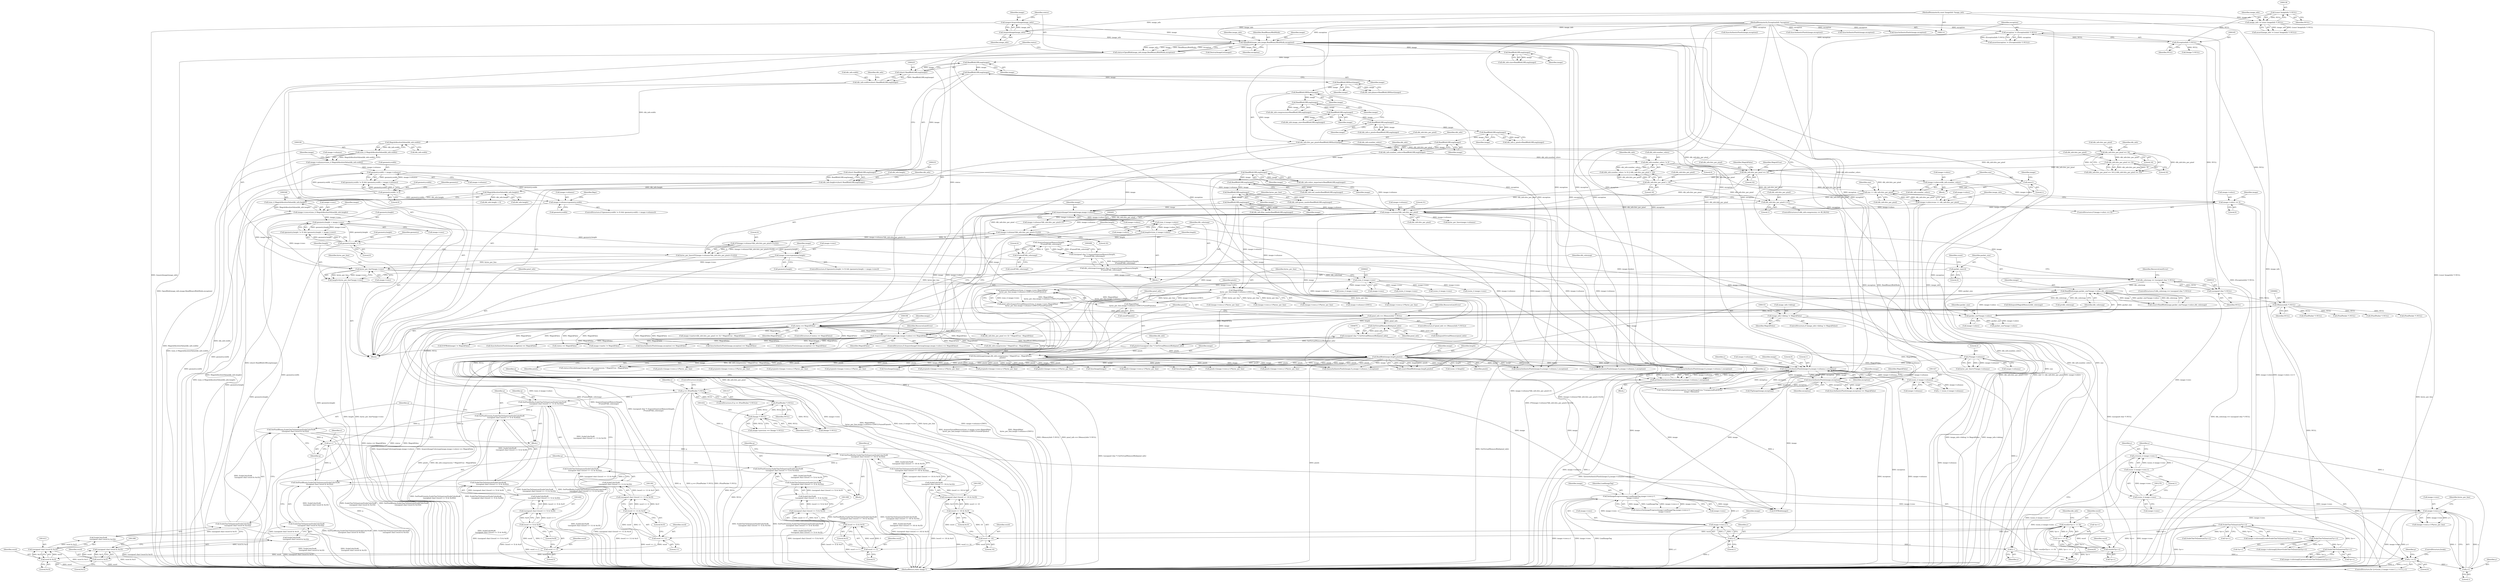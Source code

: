 digraph "0_ImageMagick_f6e9d0d9955e85bdd7540b251cd50d598dacc5e6_10@pointer" {
"1001386" [label="(Call,SetPixelRed(q,ScaleCharToQuantum(ScaleColor5to8(\n                (unsigned char) ((word >> 11) & 0x1f)))))"];
"1001417" [label="(Call,q++)"];
"1001408" [label="(Call,SetPixelBlue(q,ScaleCharToQuantum(ScaleColor5to8(\n                (unsigned char) (word & 0x1f)))))"];
"1001397" [label="(Call,SetPixelGreen(q,ScaleCharToQuantum(ScaleColor6to8(\n                (unsigned char) ((word >> 5) & 0x3f)))))"];
"1001386" [label="(Call,SetPixelRed(q,ScaleCharToQuantum(ScaleColor5to8(\n                (unsigned char) ((word >> 11) & 0x1f)))))"];
"1001314" [label="(Call,q == (PixelPacket *) NULL)"];
"1001302" [label="(Call,q=QueueAuthenticPixels(image,0,y,image->columns,1,exception))"];
"1001304" [label="(Call,QueueAuthenticPixels(image,0,y,image->columns,1,exception))"];
"1001421" [label="(Call,SyncAuthenticPixels(image,exception))"];
"1000116" [label="(MethodParameterIn,ExceptionInfo *exception)"];
"1000688" [label="(Call,ReadBlob(image,length,pixels))"];
"1000520" [label="(Call,ReadBlob(image,packet_size*image->colors,dib_colormap))"];
"1000479" [label="(Call,AcquireImageColormap(image,image->colors))"];
"1000319" [label="(Call,ReadBlobLSBLong(image))"];
"1000313" [label="(Call,ReadBlobLSBLong(image))"];
"1000307" [label="(Call,ReadBlobLSBLong(image))"];
"1000282" [label="(Call,ReadBlobLSBLong(image))"];
"1000276" [label="(Call,ReadBlobLSBLong(image))"];
"1000270" [label="(Call,ReadBlobLSBLong(image))"];
"1000264" [label="(Call,ReadBlobLSBLong(image))"];
"1000258" [label="(Call,ReadBlobLSBLong(image))"];
"1000252" [label="(Call,ReadBlobLSBLong(image))"];
"1000246" [label="(Call,ReadBlobLSBShort(image))"];
"1000240" [label="(Call,ReadBlobLSBShort(image))"];
"1000234" [label="(Call,ReadBlobLSBLong(image))"];
"1000226" [label="(Call,ReadBlobLSBLong(image))"];
"1000209" [label="(Call,ReadBlobLSBLong(image))"];
"1000179" [label="(Call,OpenBlob(image_info,image,ReadBinaryBlobMode,exception))"];
"1000175" [label="(Call,AcquireImage(image_info))"];
"1000135" [label="(Call,image_info != (const ImageInfo *) NULL)"];
"1000115" [label="(MethodParameterIn,const ImageInfo *image_info)"];
"1000137" [label="(Call,(const ImageInfo *) NULL)"];
"1000173" [label="(Call,image=AcquireImage(image_info))"];
"1000162" [label="(Call,exception != (ExceptionInfo *) NULL)"];
"1000164" [label="(Call,(ExceptionInfo *) NULL)"];
"1000393" [label="(Call,image->colors=one << dib_info.bits_per_pixel)"];
"1000397" [label="(Call,one << dib_info.bits_per_pixel)"];
"1000384" [label="(Call,one=1)"];
"1000365" [label="(Call,dib_info.bits_per_pixel < 16)"];
"1000326" [label="(Call,dib_info.bits_per_pixel == 32)"];
"1000297" [label="(Call,dib_info.bits_per_pixel == 32)"];
"1000292" [label="(Call,dib_info.bits_per_pixel == 16)"];
"1000242" [label="(Call,dib_info.bits_per_pixel=ReadBlobLSBShort(image))"];
"1000388" [label="(Call,image->colors == 0)"];
"1000377" [label="(Call,image->colors=dib_info.number_colors)"];
"1000360" [label="(Call,dib_info.number_colors != 0)"];
"1000272" [label="(Call,dib_info.number_colors=ReadBlobLSBLong(image))"];
"1000522" [label="(Call,packet_size*image->colors)"];
"1000515" [label="(Call,packet_size=4)"];
"1000490" [label="(Call,(size_t) image->colors)"];
"1000507" [label="(Call,dib_colormap == (unsigned char *) NULL)"];
"1000495" [label="(Call,dib_colormap=(unsigned char *) AcquireQuantumMemory(length,\n        4*sizeof(*dib_colormap)))"];
"1000497" [label="(Call,(unsigned char *) AcquireQuantumMemory(length,\n        4*sizeof(*dib_colormap)))"];
"1000499" [label="(Call,AcquireQuantumMemory(length,\n        4*sizeof(*dib_colormap)))"];
"1000488" [label="(Call,length=(size_t) image->colors)"];
"1000501" [label="(Call,4*sizeof(*dib_colormap))"];
"1000509" [label="(Call,(unsigned char *) NULL)"];
"1000632" [label="(Call,length=bytes_per_line*image->rows)"];
"1000634" [label="(Call,bytes_per_line*image->rows)"];
"1000617" [label="(Call,bytes_per_line=4*((image->columns*dib_info.bits_per_pixel+31)/32))"];
"1000619" [label="(Call,4*((image->columns*dib_info.bits_per_pixel+31)/32))"];
"1000621" [label="(Call,(image->columns*dib_info.bits_per_pixel+31)/32)"];
"1000623" [label="(Call,image->columns*dib_info.bits_per_pixel)"];
"1000333" [label="(Call,image->columns=(size_t) MagickAbsoluteValue(dib_info.width))"];
"1000337" [label="(Call,(size_t) MagickAbsoluteValue(dib_info.width))"];
"1000339" [label="(Call,MagickAbsoluteValue(dib_info.width))"];
"1000220" [label="(Call,dib_info.width=(short) ReadBlobLSBLong(image))"];
"1000224" [label="(Call,(short) ReadBlobLSBLong(image))"];
"1000435" [label="(Call,image->columns=geometry.width)"];
"1000423" [label="(Call,geometry.width != 0)"];
"1000428" [label="(Call,geometry.width < image->columns)"];
"1000612" [label="(Call,dib_info.bits_per_pixel<<=1)"];
"1000460" [label="(Call,image->rows=geometry.height)"];
"1000448" [label="(Call,geometry.height != 0)"];
"1000453" [label="(Call,geometry.height < image->rows)"];
"1000343" [label="(Call,image->rows=(size_t) MagickAbsoluteValue(dib_info.height))"];
"1000347" [label="(Call,(size_t) MagickAbsoluteValue(dib_info.height))"];
"1000349" [label="(Call,MagickAbsoluteValue(dib_info.height))"];
"1000228" [label="(Call,dib_info.height=(short) ReadBlobLSBLong(image))"];
"1000232" [label="(Call,(short) ReadBlobLSBLong(image))"];
"1000667" [label="(Call,pixels=(unsigned char *) GetVirtualMemoryBlob(pixel_info))"];
"1000669" [label="(Call,(unsigned char *) GetVirtualMemoryBlob(pixel_info))"];
"1000671" [label="(Call,GetVirtualMemoryBlob(pixel_info))"];
"1000659" [label="(Call,pixel_info == (MemoryInfo *) NULL)"];
"1000639" [label="(Call,pixel_info=AcquireVirtualMemory((size_t) image->rows,MagickMax(\n    bytes_per_line,image->columns+256UL)*sizeof(*pixels)))"];
"1000641" [label="(Call,AcquireVirtualMemory((size_t) image->rows,MagickMax(\n    bytes_per_line,image->columns+256UL)*sizeof(*pixels)))"];
"1000642" [label="(Call,(size_t) image->rows)"];
"1000647" [label="(Call,MagickMax(\n    bytes_per_line,image->columns+256UL)*sizeof(*pixels))"];
"1000648" [label="(Call,MagickMax(\n    bytes_per_line,image->columns+256UL))"];
"1000661" [label="(Call,(MemoryInfo *) NULL)"];
"1000705" [label="(Call,DecodeImage(image,dib_info.compression ? MagickTrue : MagickFalse,\n        pixels))"];
"1000478" [label="(Call,AcquireImageColormap(image,image->colors) == MagickFalse)"];
"1000185" [label="(Call,status == MagickFalse)"];
"1000177" [label="(Call,status=OpenBlob(image_info,image,ReadBinaryBlobMode,exception))"];
"1000147" [label="(Call,image_info->debug != MagickFalse)"];
"1001437" [label="(Call,SetImageProgress(image,LoadImageTag,image->rows-y-1,\n              image->rows))"];
"1001440" [label="(Call,image->rows-y-1)"];
"1001294" [label="(Call,image->rows-y-1)"];
"1001277" [label="(Call,(ssize_t) image->rows)"];
"1001298" [label="(Call,y-1)"];
"1001283" [label="(Call,y >= 0)"];
"1001274" [label="(Call,y=(ssize_t) image->rows-1)"];
"1001276" [label="(Call,(ssize_t) image->rows-1)"];
"1001286" [label="(Call,y--)"];
"1001444" [label="(Call,y-1)"];
"1001268" [label="(Call,2*image->columns)"];
"1001326" [label="(Call,(ssize_t) image->columns)"];
"1001316" [label="(Call,(PixelPacket *) NULL)"];
"1001431" [label="(Call,(Image *) NULL)"];
"1001388" [label="(Call,ScaleCharToQuantum(ScaleColor5to8(\n                (unsigned char) ((word >> 11) & 0x1f))))"];
"1001389" [label="(Call,ScaleColor5to8(\n                (unsigned char) ((word >> 11) & 0x1f)))"];
"1001390" [label="(Call,(unsigned char) ((word >> 11) & 0x1f))"];
"1001392" [label="(Call,(word >> 11) & 0x1f)"];
"1001393" [label="(Call,word >> 11)"];
"1001339" [label="(Call,word|=(*p++ << 8))"];
"1001334" [label="(Call,word=(*p++))"];
"1001341" [label="(Call,*p++ << 8)"];
"1000590" [label="(Call,ScaleCharToQuantum(*p++))"];
"1000578" [label="(Call,ScaleCharToQuantum(*p++))"];
"1000566" [label="(Call,ScaleCharToQuantum(*p++))"];
"1001399" [label="(Call,ScaleCharToQuantum(ScaleColor6to8(\n                (unsigned char) ((word >> 5) & 0x3f))))"];
"1001400" [label="(Call,ScaleColor6to8(\n                (unsigned char) ((word >> 5) & 0x3f)))"];
"1001401" [label="(Call,(unsigned char) ((word >> 5) & 0x3f))"];
"1001403" [label="(Call,(word >> 5) & 0x3f)"];
"1001404" [label="(Call,word >> 5)"];
"1001410" [label="(Call,ScaleCharToQuantum(ScaleColor5to8(\n                (unsigned char) (word & 0x1f))))"];
"1001411" [label="(Call,ScaleColor5to8(\n                (unsigned char) (word & 0x1f)))"];
"1001412" [label="(Call,(unsigned char) (word & 0x1f))"];
"1001414" [label="(Call,word & 0x1f)"];
"1001375" [label="(Call,SetPixelBlue(q,ScaleCharToQuantum(ScaleColor5to8(\n                (unsigned char) (word & 0x1f)))))"];
"1001364" [label="(Call,SetPixelGreen(q,ScaleCharToQuantum(ScaleColor5to8(\n                (unsigned char) ((word >> 5) & 0x1f)))))"];
"1001353" [label="(Call,SetPixelRed(q,ScaleCharToQuantum(ScaleColor5to8(\n                (unsigned char) ((word >> 10) & 0x1f)))))"];
"1001355" [label="(Call,ScaleCharToQuantum(ScaleColor5to8(\n                (unsigned char) ((word >> 10) & 0x1f))))"];
"1001356" [label="(Call,ScaleColor5to8(\n                (unsigned char) ((word >> 10) & 0x1f)))"];
"1001357" [label="(Call,(unsigned char) ((word >> 10) & 0x1f))"];
"1001359" [label="(Call,(word >> 10) & 0x1f)"];
"1001360" [label="(Call,word >> 10)"];
"1001366" [label="(Call,ScaleCharToQuantum(ScaleColor5to8(\n                (unsigned char) ((word >> 5) & 0x1f))))"];
"1001367" [label="(Call,ScaleColor5to8(\n                (unsigned char) ((word >> 5) & 0x1f)))"];
"1001368" [label="(Call,(unsigned char) ((word >> 5) & 0x1f))"];
"1001370" [label="(Call,(word >> 5) & 0x1f)"];
"1001371" [label="(Call,word >> 5)"];
"1001377" [label="(Call,ScaleCharToQuantum(ScaleColor5to8(\n                (unsigned char) (word & 0x1f))))"];
"1001378" [label="(Call,ScaleColor5to8(\n                (unsigned char) (word & 0x1f)))"];
"1001379" [label="(Call,(unsigned char) (word & 0x1f))"];
"1001381" [label="(Call,word & 0x1f)"];
"1001375" [label="(Call,SetPixelBlue(q,ScaleCharToQuantum(ScaleColor5to8(\n                (unsigned char) (word & 0x1f)))))"];
"1001335" [label="(Identifier,word)"];
"1000360" [label="(Call,dib_info.number_colors != 0)"];
"1000146" [label="(ControlStructure,if (image_info->debug != MagickFalse))"];
"1000460" [label="(Call,image->rows=geometry.height)"];
"1001295" [label="(Call,image->rows)"];
"1000516" [label="(Identifier,packet_size)"];
"1000333" [label="(Call,image->columns=(size_t) MagickAbsoluteValue(dib_info.width))"];
"1000660" [label="(Identifier,pixel_info)"];
"1001313" [label="(ControlStructure,if (q == (PixelPacket *) NULL))"];
"1001399" [label="(Call,ScaleCharToQuantum(ScaleColor6to8(\n                (unsigned char) ((word >> 5) & 0x3f))))"];
"1000436" [label="(Call,image->columns)"];
"1000265" [label="(Identifier,image)"];
"1001135" [label="(Call,(ssize_t) image->rows)"];
"1001282" [label="(Literal,1)"];
"1000181" [label="(Identifier,image)"];
"1001284" [label="(Identifier,y)"];
"1000428" [label="(Call,geometry.width < image->columns)"];
"1001367" [label="(Call,ScaleColor5to8(\n                (unsigned char) ((word >> 5) & 0x1f)))"];
"1000194" [label="(Call,(Image *) NULL)"];
"1000343" [label="(Call,image->rows=(size_t) MagickAbsoluteValue(dib_info.height))"];
"1001322" [label="(Identifier,x)"];
"1000254" [label="(Call,dib_info.image_size=ReadBlobLSBLong(image))"];
"1001360" [label="(Call,word >> 10)"];
"1000453" [label="(Call,geometry.height < image->rows)"];
"1000205" [label="(Call,dib_info.size=ReadBlobLSBLong(image))"];
"1001359" [label="(Call,(word >> 10) & 0x1f)"];
"1000139" [label="(Identifier,NULL)"];
"1000759" [label="(Call,(ssize_t) image->rows)"];
"1000404" [label="(Identifier,image_info)"];
"1000439" [label="(Call,geometry.width)"];
"1001273" [label="(ControlStructure,for (y=(ssize_t) image->rows-1; y >= 0; y--))"];
"1000470" [label="(Identifier,image)"];
"1000277" [label="(Identifier,image)"];
"1000326" [label="(Call,dib_info.bits_per_pixel == 32)"];
"1001625" [label="(Call,(Image *) NULL)"];
"1000278" [label="(Call,dib_info.colors_important=ReadBlobLSBLong(image))"];
"1000393" [label="(Call,image->colors=one << dib_info.bits_per_pixel)"];
"1000423" [label="(Call,geometry.width != 0)"];
"1000315" [label="(Call,dib_info.blue_mask=ReadBlobLSBLong(image))"];
"1000164" [label="(Call,(ExceptionInfo *) NULL)"];
"1001147" [label="(Call,p=pixels+(image->rows-y-1)*bytes_per_line)"];
"1000480" [label="(Identifier,image)"];
"1000639" [label="(Call,pixel_info=AcquireVirtualMemory((size_t) image->rows,MagickMax(\n    bytes_per_line,image->columns+256UL)*sizeof(*pixels)))"];
"1000252" [label="(Call,ReadBlobLSBLong(image))"];
"1000940" [label="(Call,SyncImage(image))"];
"1000677" [label="(Identifier,dib_info)"];
"1000349" [label="(Call,MagickAbsoluteValue(dib_info.height))"];
"1000518" [label="(Call,count=ReadBlob(image,packet_size*image->colors,dib_colormap))"];
"1001437" [label="(Call,SetImageProgress(image,LoadImageTag,image->rows-y-1,\n              image->rows))"];
"1000377" [label="(Call,image->colors=dib_info.number_colors)"];
"1001368" [label="(Call,(unsigned char) ((word >> 5) & 0x1f))"];
"1001408" [label="(Call,SetPixelBlue(q,ScaleCharToQuantum(ScaleColor5to8(\n                (unsigned char) (word & 0x1f)))))"];
"1001213" [label="(Call,SyncAuthenticPixels(image,exception))"];
"1000270" [label="(Call,ReadBlobLSBLong(image))"];
"1000489" [label="(Identifier,length)"];
"1001356" [label="(Call,ScaleColor5to8(\n                (unsigned char) ((word >> 10) & 0x1f)))"];
"1000241" [label="(Identifier,image)"];
"1000185" [label="(Call,status == MagickFalse)"];
"1001357" [label="(Call,(unsigned char) ((word >> 10) & 0x1f))"];
"1000161" [label="(Call,assert(exception != (ExceptionInfo *) NULL))"];
"1001336" [label="(Call,*p++)"];
"1001385" [label="(Block,)"];
"1001274" [label="(Call,y=(ssize_t) image->rows-1)"];
"1000340" [label="(Call,dib_info.width)"];
"1000282" [label="(Call,ReadBlobLSBLong(image))"];
"1000319" [label="(Call,ReadBlobLSBLong(image))"];
"1001290" [label="(Identifier,p)"];
"1000965" [label="(Call,(image->rows-y-1)*bytes_per_line)"];
"1000381" [label="(Call,dib_info.number_colors)"];
"1000622" [label="(Call,image->columns*dib_info.bits_per_pixel+31)"];
"1000293" [label="(Call,dib_info.bits_per_pixel)"];
"1001386" [label="(Call,SetPixelRed(q,ScaleCharToQuantum(ScaleColor5to8(\n                (unsigned char) ((word >> 11) & 0x1f)))))"];
"1000522" [label="(Call,packet_size*image->colors)"];
"1000618" [label="(Identifier,bytes_per_line)"];
"1001619" [label="(Call,FlipImage(image,exception))"];
"1000642" [label="(Call,(size_t) image->rows)"];
"1000452" [label="(Literal,0)"];
"1001522" [label="(Call,ScaleCharToQuantum(*p++))"];
"1000191" [label="(Call,DestroyImageList(image))"];
"1001406" [label="(Literal,5)"];
"1000272" [label="(Call,dib_info.number_colors=ReadBlobLSBLong(image))"];
"1001444" [label="(Call,y-1)"];
"1000513" [label="(Identifier,ResourceLimitError)"];
"1000369" [label="(Literal,16)"];
"1000266" [label="(Call,dib_info.y_pixels=ReadBlobLSBLong(image))"];
"1001646" [label="(MethodReturn,static Image *)"];
"1000703" [label="(Call,status=DecodeImage(image,dib_info.compression ? MagickTrue : MagickFalse,\n        pixels))"];
"1000115" [label="(MethodParameterIn,const ImageInfo *image_info)"];
"1001445" [label="(Identifier,y)"];
"1000705" [label="(Call,DecodeImage(image,dib_info.compression ? MagickTrue : MagickFalse,\n        pixels))"];
"1000976" [label="(Call,QueueAuthenticPixels(image,0,y,image->columns,1,exception))"];
"1000963" [label="(Call,pixels+(image->rows-y-1)*bytes_per_line)"];
"1000243" [label="(Call,dib_info.bits_per_pixel)"];
"1000325" [label="(Call,dib_info.bits_per_pixel == 32 ? MagickTrue : MagickFalse)"];
"1000627" [label="(Call,dib_info.bits_per_pixel)"];
"1000424" [label="(Call,geometry.width)"];
"1000619" [label="(Call,4*((image->columns*dib_info.bits_per_pixel+31)/32))"];
"1000135" [label="(Call,image_info != (const ImageInfo *) NULL)"];
"1000259" [label="(Identifier,image)"];
"1000390" [label="(Identifier,image)"];
"1000307" [label="(Call,ReadBlobLSBLong(image))"];
"1001490" [label="(Call,QueueAuthenticPixels(image,0,y,image->columns,1,exception))"];
"1000623" [label="(Call,image->columns*dib_info.bits_per_pixel)"];
"1000430" [label="(Identifier,geometry)"];
"1001174" [label="(Call,(PixelPacket *) NULL)"];
"1001333" [label="(Block,)"];
"1000647" [label="(Call,MagickMax(\n    bytes_per_line,image->columns+256UL)*sizeof(*pixels))"];
"1001376" [label="(Identifier,q)"];
"1000448" [label="(Call,geometry.height != 0)"];
"1000582" [label="(Call,image->colormap[i].red=ScaleCharToQuantum(*p++))"];
"1001379" [label="(Call,(unsigned char) (word & 0x1f))"];
"1001328" [label="(Call,image->columns)"];
"1000486" [label="(Identifier,ResourceLimitError)"];
"1000186" [label="(Identifier,status)"];
"1001340" [label="(Identifier,word)"];
"1001598" [label="(Call,EOFBlob(image) != MagickFalse)"];
"1001387" [label="(Identifier,q)"];
"1001431" [label="(Call,(Image *) NULL)"];
"1001439" [label="(Identifier,LoadImageTag)"];
"1000166" [label="(Identifier,NULL)"];
"1001345" [label="(Literal,8)"];
"1000134" [label="(Call,assert(image_info != (const ImageInfo *) NULL))"];
"1001349" [label="(Identifier,dib_info)"];
"1001324" [label="(Call,x < (ssize_t) image->columns)"];
"1000190" [label="(Identifier,image)"];
"1001448" [label="(Identifier,image)"];
"1001446" [label="(Literal,1)"];
"1001361" [label="(Identifier,word)"];
"1000276" [label="(Call,ReadBlobLSBLong(image))"];
"1000488" [label="(Call,length=(size_t) image->colors)"];
"1000260" [label="(Call,dib_info.x_pixels=ReadBlobLSBLong(image))"];
"1000499" [label="(Call,AcquireQuantumMemory(length,\n        4*sizeof(*dib_colormap)))"];
"1000508" [label="(Identifier,dib_colormap)"];
"1000455" [label="(Identifier,geometry)"];
"1001405" [label="(Identifier,word)"];
"1000671" [label="(Call,GetVirtualMemoryBlob(pixel_info))"];
"1000579" [label="(Call,*p++)"];
"1000296" [label="(Literal,16)"];
"1001298" [label="(Call,y-1)"];
"1000273" [label="(Call,dib_info.number_colors)"];
"1001311" [label="(Literal,1)"];
"1000359" [label="(Call,(dib_info.number_colors != 0) || (dib_info.bits_per_pixel < 16))"];
"1000904" [label="(Call,SyncAuthenticPixels(image,exception))"];
"1000477" [label="(ControlStructure,if (AcquireImageColormap(image,image->colors) == MagickFalse))"];
"1000798" [label="(Call,(PixelPacket *) NULL)"];
"1001287" [label="(Identifier,y)"];
"1001372" [label="(Identifier,word)"];
"1001424" [label="(Identifier,MagickFalse)"];
"1000461" [label="(Call,image->rows)"];
"1000484" [label="(Identifier,MagickFalse)"];
"1000429" [label="(Call,geometry.width)"];
"1001307" [label="(Identifier,y)"];
"1001334" [label="(Call,word=(*p++))"];
"1001341" [label="(Call,*p++ << 8)"];
"1000686" [label="(Call,count=ReadBlob(image,length,pixels))"];
"1000665" [label="(Identifier,ResourceLimitError)"];
"1001319" [label="(ControlStructure,break;)"];
"1000232" [label="(Call,(short) ReadBlobLSBLong(image))"];
"1001403" [label="(Call,(word >> 5) & 0x3f)"];
"1001416" [label="(Literal,0x1f)"];
"1001415" [label="(Identifier,word)"];
"1000492" [label="(Call,image->colors)"];
"1001151" [label="(Call,(image->rows-y-1)*bytes_per_line)"];
"1000247" [label="(Identifier,image)"];
"1001440" [label="(Call,image->rows-y-1)"];
"1000136" [label="(Identifier,image_info)"];
"1000497" [label="(Call,(unsigned char *) AcquireQuantumMemory(length,\n        4*sizeof(*dib_colormap)))"];
"1001285" [label="(Literal,0)"];
"1001315" [label="(Identifier,q)"];
"1000473" [label="(Block,)"];
"1000520" [label="(Call,ReadBlob(image,packet_size*image->colors,dib_colormap))"];
"1000903" [label="(Call,SyncAuthenticPixels(image,exception) == MagickFalse)"];
"1000314" [label="(Identifier,image)"];
"1000606" [label="(ControlStructure,if (dib_info.compression == BI_RLE4))"];
"1000707" [label="(Call,dib_info.compression ? MagickTrue : MagickFalse)"];
"1001401" [label="(Call,(unsigned char) ((word >> 5) & 0x3f))"];
"1000397" [label="(Call,one << dib_info.bits_per_pixel)"];
"1000496" [label="(Identifier,dib_colormap)"];
"1000695" [label="(Call,(ssize_t) (length))"];
"1001479" [label="(Call,(image->rows-y-1)*bytes_per_line)"];
"1000264" [label="(Call,ReadBlobLSBLong(image))"];
"1001293" [label="(Call,(image->rows-y-1)*bytes_per_line)"];
"1001312" [label="(Identifier,exception)"];
"1001378" [label="(Call,ScaleColor5to8(\n                (unsigned char) (word & 0x1f)))"];
"1001109" [label="(Call,SyncImage(image))"];
"1001149" [label="(Call,pixels+(image->rows-y-1)*bytes_per_line)"];
"1000224" [label="(Call,(short) ReadBlobLSBLong(image))"];
"1001073" [label="(Call,SyncAuthenticPixels(image,exception))"];
"1001308" [label="(Call,image->columns)"];
"1000691" [label="(Identifier,pixels)"];
"1001409" [label="(Identifier,q)"];
"1000248" [label="(Call,dib_info.compression=ReadBlobLSBLong(image))"];
"1000250" [label="(Identifier,dib_info)"];
"1001249" [label="(Call,SyncImage(image))"];
"1000385" [label="(Identifier,one)"];
"1000649" [label="(Identifier,bytes_per_line)"];
"1001370" [label="(Call,(word >> 5) & 0x1f)"];
"1000180" [label="(Identifier,image_info)"];
"1000321" [label="(Call,image->matte=dib_info.bits_per_pixel == 32 ? MagickTrue : MagickFalse)"];
"1000148" [label="(Call,image_info->debug)"];
"1000117" [label="(Block,)"];
"1000178" [label="(Identifier,status)"];
"1000227" [label="(Identifier,image)"];
"1000454" [label="(Call,geometry.height)"];
"1001355" [label="(Call,ScaleCharToQuantum(ScaleColor5to8(\n                (unsigned char) ((word >> 10) & 0x1f))))"];
"1000613" [label="(Call,dib_info.bits_per_pixel)"];
"1000501" [label="(Call,4*sizeof(*dib_colormap))"];
"1001362" [label="(Literal,10)"];
"1000949" [label="(Call,(ssize_t) image->rows)"];
"1001364" [label="(Call,SetPixelGreen(q,ScaleCharToQuantum(ScaleColor5to8(\n                (unsigned char) ((word >> 5) & 0x1f)))))"];
"1001332" [label="(Identifier,x)"];
"1000620" [label="(Literal,4)"];
"1000713" [label="(Identifier,pixels)"];
"1000578" [label="(Call,ScaleCharToQuantum(*p++))"];
"1001411" [label="(Call,ScaleColor5to8(\n                (unsigned char) (word & 0x1f)))"];
"1001352" [label="(Block,)"];
"1000370" [label="(Block,)"];
"1000309" [label="(Call,dib_info.green_mask=ReadBlobLSBLong(image))"];
"1000242" [label="(Call,dib_info.bits_per_pixel=ReadBlobLSBShort(image))"];
"1000386" [label="(Literal,1)"];
"1001269" [label="(Literal,2)"];
"1000706" [label="(Identifier,image)"];
"1000332" [label="(Identifier,MagickFalse)"];
"1000617" [label="(Call,bytes_per_line=4*((image->columns*dib_info.bits_per_pixel+31)/32))"];
"1000604" [label="(Call,RelinquishMagickMemory(dib_colormap))"];
"1001554" [label="(Call,SyncAuthenticPixels(image,exception))"];
"1001447" [label="(Call,image->rows)"];
"1000258" [label="(Call,ReadBlobLSBLong(image))"];
"1000422" [label="(Call,(geometry.width != 0) && (geometry.width < image->columns))"];
"1000668" [label="(Identifier,pixels)"];
"1001291" [label="(Call,pixels+(image->rows-y-1)*bytes_per_line)"];
"1000331" [label="(Identifier,MagickTrue)"];
"1000116" [label="(MethodParameterIn,ExceptionInfo *exception)"];
"1001381" [label="(Call,word & 0x1f)"];
"1001302" [label="(Call,q=QueueAuthenticPixels(image,0,y,image->columns,1,exception))"];
"1001277" [label="(Call,(ssize_t) image->rows)"];
"1000435" [label="(Call,image->columns=geometry.width)"];
"1001427" [label="(Call,image->previous == (Image *) NULL)"];
"1000179" [label="(Call,OpenBlob(image_info,image,ReadBinaryBlobMode,exception))"];
"1000644" [label="(Call,image->rows)"];
"1001394" [label="(Identifier,word)"];
"1000421" [label="(ControlStructure,if ((geometry.width != 0) && (geometry.width < image->columns)))"];
"1001420" [label="(Call,SyncAuthenticPixels(image,exception) == MagickFalse)"];
"1001599" [label="(Call,EOFBlob(image))"];
"1000503" [label="(Call,sizeof(*dib_colormap))"];
"1001314" [label="(Call,q == (PixelPacket *) NULL)"];
"1001435" [label="(Call,status=SetImageProgress(image,LoadImageTag,image->rows-y-1,\n              image->rows))"];
"1000773" [label="(Call,pixels+(image->rows-y-1)*bytes_per_line)"];
"1000624" [label="(Call,image->columns)"];
"1001072" [label="(Call,SyncAuthenticPixels(image,exception) == MagickFalse)"];
"1000355" [label="(Identifier,image)"];
"1000506" [label="(ControlStructure,if (dib_colormap == (unsigned char *) NULL))"];
"1000147" [label="(Call,image_info->debug != MagickFalse)"];
"1000775" [label="(Call,(image->rows-y-1)*bytes_per_line)"];
"1000297" [label="(Call,dib_info.bits_per_pixel == 32)"];
"1000457" [label="(Call,image->rows)"];
"1001382" [label="(Identifier,word)"];
"1000292" [label="(Call,dib_info.bits_per_pixel == 16)"];
"1000502" [label="(Literal,4)"];
"1001388" [label="(Call,ScaleCharToQuantum(ScaleColor5to8(\n                (unsigned char) ((word >> 11) & 0x1f))))"];
"1001410" [label="(Call,ScaleCharToQuantum(ScaleColor5to8(\n                (unsigned char) (word & 0x1f))))"];
"1001279" [label="(Call,image->rows)"];
"1001342" [label="(Call,*p++)"];
"1001276" [label="(Call,(ssize_t) image->rows-1)"];
"1001539" [label="(Call,image->matte != MagickFalse)"];
"1000173" [label="(Call,image=AcquireImage(image_info))"];
"1000291" [label="(Call,(dib_info.bits_per_pixel == 16) || (dib_info.bits_per_pixel == 32))"];
"1001126" [label="(Call,bytes_per_line=image->columns)"];
"1000187" [label="(Identifier,MagickFalse)"];
"1001412" [label="(Call,(unsigned char) (word & 0x1f))"];
"1000490" [label="(Call,(size_t) image->colors)"];
"1000566" [label="(Call,ScaleCharToQuantum(*p++))"];
"1000344" [label="(Call,image->rows)"];
"1001477" [label="(Call,pixels+(image->rows-y-1)*bytes_per_line)"];
"1000235" [label="(Identifier,image)"];
"1000350" [label="(Call,dib_info.height)"];
"1000236" [label="(Call,dib_info.planes=ReadBlobLSBShort(image))"];
"1001289" [label="(Call,p=pixels+(image->rows-y-1)*bytes_per_line)"];
"1000137" [label="(Call,(const ImageInfo *) NULL)"];
"1000303" [label="(Call,dib_info.red_mask=ReadBlobLSBLong(image))"];
"1000221" [label="(Call,dib_info.width)"];
"1000641" [label="(Call,AcquireVirtualMemory((size_t) image->rows,MagickMax(\n    bytes_per_line,image->columns+256UL)*sizeof(*pixels)))"];
"1000570" [label="(Call,image->colormap[i].green=ScaleCharToQuantum(*p++))"];
"1000672" [label="(Identifier,pixel_info)"];
"1001602" [label="(Call,ThrowFileException(exception,CorruptImageError,\"UnexpectedEndOfFile\",\n      image->filename))"];
"1001301" [label="(Identifier,bytes_per_line)"];
"1001390" [label="(Call,(unsigned char) ((word >> 11) & 0x1f))"];
"1000177" [label="(Call,status=OpenBlob(image_info,image,ReadBinaryBlobMode,exception))"];
"1001286" [label="(Call,y--)"];
"1000507" [label="(Call,dib_colormap == (unsigned char *) NULL)"];
"1000509" [label="(Call,(unsigned char *) NULL)"];
"1001266" [label="(Call,bytes_per_line=2*image->columns)"];
"1000184" [label="(ControlStructure,if (status == MagickFalse))"];
"1001288" [label="(Block,)"];
"1001455" [label="(ControlStructure,break;)"];
"1000174" [label="(Identifier,image)"];
"1001414" [label="(Call,word & 0x1f)"];
"1000432" [label="(Call,image->columns)"];
"1000616" [label="(Literal,1)"];
"1001553" [label="(Call,SyncAuthenticPixels(image,exception) == MagickFalse)"];
"1000298" [label="(Call,dib_info.bits_per_pixel)"];
"1000238" [label="(Identifier,dib_info)"];
"1000630" [label="(Literal,31)"];
"1000151" [label="(Identifier,MagickFalse)"];
"1000366" [label="(Call,dib_info.bits_per_pixel)"];
"1000988" [label="(Call,(PixelPacket *) NULL)"];
"1000446" [label="(ControlStructure,if ((geometry.height != 0) && (geometry.height < image->rows)))"];
"1001389" [label="(Call,ScaleColor5to8(\n                (unsigned char) ((word >> 11) & 0x1f)))"];
"1001305" [label="(Identifier,image)"];
"1001393" [label="(Call,word >> 11)"];
"1000495" [label="(Call,dib_colormap=(unsigned char *) AcquireQuantumMemory(length,\n        4*sizeof(*dib_colormap)))"];
"1001212" [label="(Call,SyncAuthenticPixels(image,exception) == MagickFalse)"];
"1001407" [label="(Literal,0x3f)"];
"1001304" [label="(Call,QueueAuthenticPixels(image,0,y,image->columns,1,exception))"];
"1000690" [label="(Identifier,length)"];
"1000334" [label="(Call,image->columns)"];
"1001392" [label="(Call,(word >> 11) & 0x1f)"];
"1000558" [label="(Call,image->colormap[i].blue=ScaleCharToQuantum(*p++))"];
"1000515" [label="(Call,packet_size=4)"];
"1000771" [label="(Call,p=pixels+(image->rows-y-1)*bytes_per_line)"];
"1000667" [label="(Call,pixels=(unsigned char *) GetVirtualMemoryBlob(pixel_info))"];
"1000320" [label="(Identifier,image)"];
"1001354" [label="(Identifier,q)"];
"1000299" [label="(Identifier,dib_info)"];
"1000663" [label="(Identifier,NULL)"];
"1000478" [label="(Call,AcquireImageColormap(image,image->colors) == MagickFalse)"];
"1001400" [label="(Call,ScaleColor6to8(\n                (unsigned char) ((word >> 5) & 0x3f)))"];
"1001326" [label="(Call,(ssize_t) image->columns)"];
"1001397" [label="(Call,SetPixelGreen(q,ScaleCharToQuantum(ScaleColor6to8(\n                (unsigned char) ((word >> 5) & 0x3f)))))"];
"1000384" [label="(Call,one=1)"];
"1000449" [label="(Call,geometry.height)"];
"1000367" [label="(Identifier,dib_info)"];
"1001353" [label="(Call,SetPixelRed(q,ScaleCharToQuantum(ScaleColor5to8(\n                (unsigned char) ((word >> 10) & 0x1f)))))"];
"1000464" [label="(Call,geometry.height)"];
"1000337" [label="(Call,(size_t) MagickAbsoluteValue(dib_info.width))"];
"1001610" [label="(Call,dib_info.height < 0)"];
"1000541" [label="(Call,p=dib_colormap)"];
"1000345" [label="(Identifier,image)"];
"1000392" [label="(Literal,0)"];
"1001475" [label="(Call,p=pixels+(image->rows-y-1)*bytes_per_line)"];
"1001502" [label="(Call,(PixelPacket *) NULL)"];
"1001423" [label="(Identifier,exception)"];
"1001441" [label="(Call,image->rows)"];
"1000339" [label="(Call,MagickAbsoluteValue(dib_info.width))"];
"1000567" [label="(Call,*p++)"];
"1000786" [label="(Call,QueueAuthenticPixels(image,0,y,image->columns,1,exception))"];
"1000689" [label="(Identifier,image)"];
"1000183" [label="(Identifier,exception)"];
"1000640" [label="(Identifier,pixel_info)"];
"1000330" [label="(Literal,32)"];
"1000234" [label="(Call,ReadBlobLSBLong(image))"];
"1000364" [label="(Literal,0)"];
"1000163" [label="(Identifier,exception)"];
"1000271" [label="(Identifier,image)"];
"1001377" [label="(Call,ScaleCharToQuantum(ScaleColor5to8(\n                (unsigned char) (word & 0x1f))))"];
"1001463" [label="(Call,(ssize_t) image->rows)"];
"1000657" [label="(Identifier,pixels)"];
"1000659" [label="(Call,pixel_info == (MemoryInfo *) NULL)"];
"1000517" [label="(Literal,4)"];
"1000500" [label="(Identifier,length)"];
"1000447" [label="(Call,(geometry.height != 0) && (geometry.height < image->rows))"];
"1001270" [label="(Call,image->columns)"];
"1001433" [label="(Identifier,NULL)"];
"1000661" [label="(Call,(MemoryInfo *) NULL)"];
"1001396" [label="(Literal,0x1f)"];
"1001299" [label="(Identifier,y)"];
"1000715" [label="(Call,status == MagickFalse)"];
"1000347" [label="(Call,(size_t) MagickAbsoluteValue(dib_info.height))"];
"1000283" [label="(Identifier,image)"];
"1001371" [label="(Call,word >> 5)"];
"1001318" [label="(Identifier,NULL)"];
"1000398" [label="(Identifier,one)"];
"1000240" [label="(Call,ReadBlobLSBShort(image))"];
"1000612" [label="(Call,dib_info.bits_per_pixel<<=1)"];
"1001422" [label="(Identifier,image)"];
"1000633" [label="(Identifier,length)"];
"1000658" [label="(ControlStructure,if (pixel_info == (MemoryInfo *) NULL))"];
"1000175" [label="(Call,AcquireImage(image_info))"];
"1001162" [label="(Call,QueueAuthenticPixels(image,0,y,image->columns,1,exception))"];
"1000226" [label="(Call,ReadBlobLSBLong(image))"];
"1000388" [label="(Call,image->colors == 0)"];
"1000230" [label="(Identifier,dib_info)"];
"1001303" [label="(Identifier,q)"];
"1000253" [label="(Identifier,image)"];
"1001395" [label="(Literal,11)"];
"1000394" [label="(Call,image->colors)"];
"1000527" [label="(Identifier,dib_colormap)"];
"1000229" [label="(Call,dib_info.height)"];
"1000533" [label="(Call,packet_size*image->colors)"];
"1000387" [label="(ControlStructure,if (image->colors == 0))"];
"1000961" [label="(Call,p=pixels+(image->rows-y-1)*bytes_per_line)"];
"1001595" [label="(Call,RelinquishVirtualMemory(pixel_info))"];
"1000632" [label="(Call,length=bytes_per_line*image->rows)"];
"1000591" [label="(Call,*p++)"];
"1000634" [label="(Call,bytes_per_line*image->rows)"];
"1001417" [label="(Call,q++)"];
"1000210" [label="(Identifier,image)"];
"1000182" [label="(Identifier,ReadBinaryBlobMode)"];
"1000427" [label="(Literal,0)"];
"1000590" [label="(Call,ScaleCharToQuantum(*p++))"];
"1000327" [label="(Call,dib_info.bits_per_pixel)"];
"1000650" [label="(Call,image->columns+256UL)"];
"1000209" [label="(Call,ReadBlobLSBLong(image))"];
"1000524" [label="(Call,image->colors)"];
"1001374" [label="(Literal,0x1f)"];
"1001418" [label="(Identifier,q)"];
"1000162" [label="(Call,exception != (ExceptionInfo *) NULL)"];
"1001404" [label="(Call,word >> 5)"];
"1000399" [label="(Call,dib_info.bits_per_pixel)"];
"1000669" [label="(Call,(unsigned char *) GetVirtualMemoryBlob(pixel_info))"];
"1000655" [label="(Call,sizeof(*pixels))"];
"1000395" [label="(Identifier,image)"];
"1000631" [label="(Literal,32)"];
"1000511" [label="(Identifier,NULL)"];
"1000481" [label="(Call,image->colors)"];
"1000308" [label="(Identifier,image)"];
"1000519" [label="(Identifier,count)"];
"1000365" [label="(Call,dib_info.bits_per_pixel < 16)"];
"1000246" [label="(Call,ReadBlobLSBShort(image))"];
"1000280" [label="(Identifier,dib_info)"];
"1001306" [label="(Literal,0)"];
"1000523" [label="(Identifier,packet_size)"];
"1000479" [label="(Call,AcquireImageColormap(image,image->colors))"];
"1000636" [label="(Call,image->rows)"];
"1000313" [label="(Call,ReadBlobLSBLong(image))"];
"1000361" [label="(Call,dib_info.number_colors)"];
"1001268" [label="(Call,2*image->columns)"];
"1001366" [label="(Call,ScaleCharToQuantum(ScaleColor5to8(\n                (unsigned char) ((word >> 5) & 0x1f))))"];
"1000228" [label="(Call,dib_info.height=(short) ReadBlobLSBLong(image))"];
"1000389" [label="(Call,image->colors)"];
"1000621" [label="(Call,(image->columns*dib_info.bits_per_pixel+31)/32)"];
"1001300" [label="(Literal,1)"];
"1001339" [label="(Call,word|=(*p++ << 8))"];
"1001316" [label="(Call,(PixelPacket *) NULL)"];
"1001363" [label="(Literal,0x1f)"];
"1001398" [label="(Identifier,q)"];
"1001383" [label="(Literal,0x1f)"];
"1000444" [label="(Identifier,flags)"];
"1001438" [label="(Identifier,image)"];
"1001365" [label="(Identifier,q)"];
"1000176" [label="(Identifier,image_info)"];
"1000378" [label="(Call,image->colors)"];
"1001294" [label="(Call,image->rows-y-1)"];
"1000521" [label="(Identifier,image)"];
"1001275" [label="(Identifier,y)"];
"1000220" [label="(Call,dib_info.width=(short) ReadBlobLSBLong(image))"];
"1000688" [label="(Call,ReadBlob(image,length,pixels))"];
"1001421" [label="(Call,SyncAuthenticPixels(image,exception))"];
"1000635" [label="(Identifier,bytes_per_line)"];
"1000301" [label="(Literal,32)"];
"1001283" [label="(Call,y >= 0)"];
"1000648" [label="(Call,MagickMax(\n    bytes_per_line,image->columns+256UL))"];
"1001373" [label="(Literal,5)"];
"1001386" -> "1001385"  [label="AST: "];
"1001386" -> "1001388"  [label="CFG: "];
"1001387" -> "1001386"  [label="AST: "];
"1001388" -> "1001386"  [label="AST: "];
"1001398" -> "1001386"  [label="CFG: "];
"1001386" -> "1001646"  [label="DDG: ScaleCharToQuantum(ScaleColor5to8(\n                (unsigned char) ((word >> 11) & 0x1f)))"];
"1001386" -> "1001646"  [label="DDG: SetPixelRed(q,ScaleCharToQuantum(ScaleColor5to8(\n                (unsigned char) ((word >> 11) & 0x1f))))"];
"1001417" -> "1001386"  [label="DDG: q"];
"1001314" -> "1001386"  [label="DDG: q"];
"1001388" -> "1001386"  [label="DDG: ScaleColor5to8(\n                (unsigned char) ((word >> 11) & 0x1f))"];
"1001386" -> "1001397"  [label="DDG: q"];
"1001417" -> "1001333"  [label="AST: "];
"1001417" -> "1001418"  [label="CFG: "];
"1001418" -> "1001417"  [label="AST: "];
"1001332" -> "1001417"  [label="CFG: "];
"1001417" -> "1001646"  [label="DDG: q"];
"1001417" -> "1001353"  [label="DDG: q"];
"1001408" -> "1001417"  [label="DDG: q"];
"1001375" -> "1001417"  [label="DDG: q"];
"1001408" -> "1001385"  [label="AST: "];
"1001408" -> "1001410"  [label="CFG: "];
"1001409" -> "1001408"  [label="AST: "];
"1001410" -> "1001408"  [label="AST: "];
"1001418" -> "1001408"  [label="CFG: "];
"1001408" -> "1001646"  [label="DDG: ScaleCharToQuantum(ScaleColor5to8(\n                (unsigned char) (word & 0x1f)))"];
"1001408" -> "1001646"  [label="DDG: SetPixelBlue(q,ScaleCharToQuantum(ScaleColor5to8(\n                (unsigned char) (word & 0x1f))))"];
"1001397" -> "1001408"  [label="DDG: q"];
"1001410" -> "1001408"  [label="DDG: ScaleColor5to8(\n                (unsigned char) (word & 0x1f))"];
"1001397" -> "1001385"  [label="AST: "];
"1001397" -> "1001399"  [label="CFG: "];
"1001398" -> "1001397"  [label="AST: "];
"1001399" -> "1001397"  [label="AST: "];
"1001409" -> "1001397"  [label="CFG: "];
"1001397" -> "1001646"  [label="DDG: SetPixelGreen(q,ScaleCharToQuantum(ScaleColor6to8(\n                (unsigned char) ((word >> 5) & 0x3f))))"];
"1001397" -> "1001646"  [label="DDG: ScaleCharToQuantum(ScaleColor6to8(\n                (unsigned char) ((word >> 5) & 0x3f)))"];
"1001399" -> "1001397"  [label="DDG: ScaleColor6to8(\n                (unsigned char) ((word >> 5) & 0x3f))"];
"1001314" -> "1001313"  [label="AST: "];
"1001314" -> "1001316"  [label="CFG: "];
"1001315" -> "1001314"  [label="AST: "];
"1001316" -> "1001314"  [label="AST: "];
"1001319" -> "1001314"  [label="CFG: "];
"1001322" -> "1001314"  [label="CFG: "];
"1001314" -> "1001646"  [label="DDG: (PixelPacket *) NULL"];
"1001314" -> "1001646"  [label="DDG: q"];
"1001314" -> "1001646"  [label="DDG: q == (PixelPacket *) NULL"];
"1001302" -> "1001314"  [label="DDG: q"];
"1001316" -> "1001314"  [label="DDG: NULL"];
"1001314" -> "1001353"  [label="DDG: q"];
"1001302" -> "1001288"  [label="AST: "];
"1001302" -> "1001304"  [label="CFG: "];
"1001303" -> "1001302"  [label="AST: "];
"1001304" -> "1001302"  [label="AST: "];
"1001315" -> "1001302"  [label="CFG: "];
"1001302" -> "1001646"  [label="DDG: QueueAuthenticPixels(image,0,y,image->columns,1,exception)"];
"1001304" -> "1001302"  [label="DDG: y"];
"1001304" -> "1001302"  [label="DDG: image->columns"];
"1001304" -> "1001302"  [label="DDG: 1"];
"1001304" -> "1001302"  [label="DDG: image"];
"1001304" -> "1001302"  [label="DDG: 0"];
"1001304" -> "1001302"  [label="DDG: exception"];
"1001304" -> "1001312"  [label="CFG: "];
"1001305" -> "1001304"  [label="AST: "];
"1001306" -> "1001304"  [label="AST: "];
"1001307" -> "1001304"  [label="AST: "];
"1001308" -> "1001304"  [label="AST: "];
"1001311" -> "1001304"  [label="AST: "];
"1001312" -> "1001304"  [label="AST: "];
"1001304" -> "1001646"  [label="DDG: exception"];
"1001304" -> "1001646"  [label="DDG: image->columns"];
"1001304" -> "1001646"  [label="DDG: y"];
"1001304" -> "1001286"  [label="DDG: y"];
"1001421" -> "1001304"  [label="DDG: image"];
"1001421" -> "1001304"  [label="DDG: exception"];
"1000688" -> "1001304"  [label="DDG: image"];
"1000705" -> "1001304"  [label="DDG: image"];
"1001437" -> "1001304"  [label="DDG: image"];
"1001298" -> "1001304"  [label="DDG: y"];
"1001268" -> "1001304"  [label="DDG: image->columns"];
"1001326" -> "1001304"  [label="DDG: image->columns"];
"1000623" -> "1001304"  [label="DDG: image->columns"];
"1000179" -> "1001304"  [label="DDG: exception"];
"1000116" -> "1001304"  [label="DDG: exception"];
"1001304" -> "1001326"  [label="DDG: image->columns"];
"1001304" -> "1001421"  [label="DDG: image"];
"1001304" -> "1001421"  [label="DDG: exception"];
"1001304" -> "1001444"  [label="DDG: y"];
"1001304" -> "1001599"  [label="DDG: image"];
"1001304" -> "1001602"  [label="DDG: exception"];
"1001304" -> "1001619"  [label="DDG: exception"];
"1001421" -> "1001420"  [label="AST: "];
"1001421" -> "1001423"  [label="CFG: "];
"1001422" -> "1001421"  [label="AST: "];
"1001423" -> "1001421"  [label="AST: "];
"1001424" -> "1001421"  [label="CFG: "];
"1001421" -> "1001646"  [label="DDG: exception"];
"1001421" -> "1001420"  [label="DDG: image"];
"1001421" -> "1001420"  [label="DDG: exception"];
"1000116" -> "1001421"  [label="DDG: exception"];
"1001421" -> "1001437"  [label="DDG: image"];
"1001421" -> "1001599"  [label="DDG: image"];
"1001421" -> "1001602"  [label="DDG: exception"];
"1001421" -> "1001619"  [label="DDG: exception"];
"1000116" -> "1000114"  [label="AST: "];
"1000116" -> "1001646"  [label="DDG: exception"];
"1000116" -> "1000162"  [label="DDG: exception"];
"1000116" -> "1000179"  [label="DDG: exception"];
"1000116" -> "1000786"  [label="DDG: exception"];
"1000116" -> "1000904"  [label="DDG: exception"];
"1000116" -> "1000976"  [label="DDG: exception"];
"1000116" -> "1001073"  [label="DDG: exception"];
"1000116" -> "1001162"  [label="DDG: exception"];
"1000116" -> "1001213"  [label="DDG: exception"];
"1000116" -> "1001490"  [label="DDG: exception"];
"1000116" -> "1001554"  [label="DDG: exception"];
"1000116" -> "1001602"  [label="DDG: exception"];
"1000116" -> "1001619"  [label="DDG: exception"];
"1000688" -> "1000686"  [label="AST: "];
"1000688" -> "1000691"  [label="CFG: "];
"1000689" -> "1000688"  [label="AST: "];
"1000690" -> "1000688"  [label="AST: "];
"1000691" -> "1000688"  [label="AST: "];
"1000686" -> "1000688"  [label="CFG: "];
"1000688" -> "1001646"  [label="DDG: pixels"];
"1000688" -> "1000686"  [label="DDG: image"];
"1000688" -> "1000686"  [label="DDG: length"];
"1000688" -> "1000686"  [label="DDG: pixels"];
"1000520" -> "1000688"  [label="DDG: image"];
"1000319" -> "1000688"  [label="DDG: image"];
"1000282" -> "1000688"  [label="DDG: image"];
"1000632" -> "1000688"  [label="DDG: length"];
"1000667" -> "1000688"  [label="DDG: pixels"];
"1000688" -> "1000695"  [label="DDG: length"];
"1000688" -> "1000771"  [label="DDG: pixels"];
"1000688" -> "1000773"  [label="DDG: pixels"];
"1000688" -> "1000786"  [label="DDG: image"];
"1000688" -> "1000940"  [label="DDG: image"];
"1000688" -> "1000961"  [label="DDG: pixels"];
"1000688" -> "1000963"  [label="DDG: pixels"];
"1000688" -> "1000976"  [label="DDG: image"];
"1000688" -> "1001109"  [label="DDG: image"];
"1000688" -> "1001147"  [label="DDG: pixels"];
"1000688" -> "1001149"  [label="DDG: pixels"];
"1000688" -> "1001162"  [label="DDG: image"];
"1000688" -> "1001249"  [label="DDG: image"];
"1000688" -> "1001289"  [label="DDG: pixels"];
"1000688" -> "1001291"  [label="DDG: pixels"];
"1000688" -> "1001475"  [label="DDG: pixels"];
"1000688" -> "1001477"  [label="DDG: pixels"];
"1000688" -> "1001490"  [label="DDG: image"];
"1000688" -> "1001599"  [label="DDG: image"];
"1000520" -> "1000518"  [label="AST: "];
"1000520" -> "1000527"  [label="CFG: "];
"1000521" -> "1000520"  [label="AST: "];
"1000522" -> "1000520"  [label="AST: "];
"1000527" -> "1000520"  [label="AST: "];
"1000518" -> "1000520"  [label="CFG: "];
"1000520" -> "1000518"  [label="DDG: image"];
"1000520" -> "1000518"  [label="DDG: packet_size*image->colors"];
"1000520" -> "1000518"  [label="DDG: dib_colormap"];
"1000479" -> "1000520"  [label="DDG: image"];
"1000522" -> "1000520"  [label="DDG: packet_size"];
"1000522" -> "1000520"  [label="DDG: image->colors"];
"1000507" -> "1000520"  [label="DDG: dib_colormap"];
"1000520" -> "1000541"  [label="DDG: dib_colormap"];
"1000520" -> "1000604"  [label="DDG: dib_colormap"];
"1000520" -> "1000705"  [label="DDG: image"];
"1000479" -> "1000478"  [label="AST: "];
"1000479" -> "1000481"  [label="CFG: "];
"1000480" -> "1000479"  [label="AST: "];
"1000481" -> "1000479"  [label="AST: "];
"1000484" -> "1000479"  [label="CFG: "];
"1000479" -> "1000478"  [label="DDG: image"];
"1000479" -> "1000478"  [label="DDG: image->colors"];
"1000319" -> "1000479"  [label="DDG: image"];
"1000282" -> "1000479"  [label="DDG: image"];
"1000393" -> "1000479"  [label="DDG: image->colors"];
"1000388" -> "1000479"  [label="DDG: image->colors"];
"1000479" -> "1000490"  [label="DDG: image->colors"];
"1000319" -> "1000315"  [label="AST: "];
"1000319" -> "1000320"  [label="CFG: "];
"1000320" -> "1000319"  [label="AST: "];
"1000315" -> "1000319"  [label="CFG: "];
"1000319" -> "1000315"  [label="DDG: image"];
"1000313" -> "1000319"  [label="DDG: image"];
"1000319" -> "1000705"  [label="DDG: image"];
"1000313" -> "1000309"  [label="AST: "];
"1000313" -> "1000314"  [label="CFG: "];
"1000314" -> "1000313"  [label="AST: "];
"1000309" -> "1000313"  [label="CFG: "];
"1000313" -> "1000309"  [label="DDG: image"];
"1000307" -> "1000313"  [label="DDG: image"];
"1000307" -> "1000303"  [label="AST: "];
"1000307" -> "1000308"  [label="CFG: "];
"1000308" -> "1000307"  [label="AST: "];
"1000303" -> "1000307"  [label="CFG: "];
"1000307" -> "1000303"  [label="DDG: image"];
"1000282" -> "1000307"  [label="DDG: image"];
"1000282" -> "1000278"  [label="AST: "];
"1000282" -> "1000283"  [label="CFG: "];
"1000283" -> "1000282"  [label="AST: "];
"1000278" -> "1000282"  [label="CFG: "];
"1000282" -> "1000278"  [label="DDG: image"];
"1000276" -> "1000282"  [label="DDG: image"];
"1000282" -> "1000705"  [label="DDG: image"];
"1000276" -> "1000272"  [label="AST: "];
"1000276" -> "1000277"  [label="CFG: "];
"1000277" -> "1000276"  [label="AST: "];
"1000272" -> "1000276"  [label="CFG: "];
"1000276" -> "1000272"  [label="DDG: image"];
"1000270" -> "1000276"  [label="DDG: image"];
"1000270" -> "1000266"  [label="AST: "];
"1000270" -> "1000271"  [label="CFG: "];
"1000271" -> "1000270"  [label="AST: "];
"1000266" -> "1000270"  [label="CFG: "];
"1000270" -> "1000266"  [label="DDG: image"];
"1000264" -> "1000270"  [label="DDG: image"];
"1000264" -> "1000260"  [label="AST: "];
"1000264" -> "1000265"  [label="CFG: "];
"1000265" -> "1000264"  [label="AST: "];
"1000260" -> "1000264"  [label="CFG: "];
"1000264" -> "1000260"  [label="DDG: image"];
"1000258" -> "1000264"  [label="DDG: image"];
"1000258" -> "1000254"  [label="AST: "];
"1000258" -> "1000259"  [label="CFG: "];
"1000259" -> "1000258"  [label="AST: "];
"1000254" -> "1000258"  [label="CFG: "];
"1000258" -> "1000254"  [label="DDG: image"];
"1000252" -> "1000258"  [label="DDG: image"];
"1000252" -> "1000248"  [label="AST: "];
"1000252" -> "1000253"  [label="CFG: "];
"1000253" -> "1000252"  [label="AST: "];
"1000248" -> "1000252"  [label="CFG: "];
"1000252" -> "1000248"  [label="DDG: image"];
"1000246" -> "1000252"  [label="DDG: image"];
"1000246" -> "1000242"  [label="AST: "];
"1000246" -> "1000247"  [label="CFG: "];
"1000247" -> "1000246"  [label="AST: "];
"1000242" -> "1000246"  [label="CFG: "];
"1000246" -> "1000242"  [label="DDG: image"];
"1000240" -> "1000246"  [label="DDG: image"];
"1000240" -> "1000236"  [label="AST: "];
"1000240" -> "1000241"  [label="CFG: "];
"1000241" -> "1000240"  [label="AST: "];
"1000236" -> "1000240"  [label="CFG: "];
"1000240" -> "1000236"  [label="DDG: image"];
"1000234" -> "1000240"  [label="DDG: image"];
"1000234" -> "1000232"  [label="AST: "];
"1000234" -> "1000235"  [label="CFG: "];
"1000235" -> "1000234"  [label="AST: "];
"1000232" -> "1000234"  [label="CFG: "];
"1000234" -> "1000232"  [label="DDG: image"];
"1000226" -> "1000234"  [label="DDG: image"];
"1000226" -> "1000224"  [label="AST: "];
"1000226" -> "1000227"  [label="CFG: "];
"1000227" -> "1000226"  [label="AST: "];
"1000224" -> "1000226"  [label="CFG: "];
"1000226" -> "1000224"  [label="DDG: image"];
"1000209" -> "1000226"  [label="DDG: image"];
"1000209" -> "1000205"  [label="AST: "];
"1000209" -> "1000210"  [label="CFG: "];
"1000210" -> "1000209"  [label="AST: "];
"1000205" -> "1000209"  [label="CFG: "];
"1000209" -> "1000205"  [label="DDG: image"];
"1000179" -> "1000209"  [label="DDG: image"];
"1000179" -> "1000177"  [label="AST: "];
"1000179" -> "1000183"  [label="CFG: "];
"1000180" -> "1000179"  [label="AST: "];
"1000181" -> "1000179"  [label="AST: "];
"1000182" -> "1000179"  [label="AST: "];
"1000183" -> "1000179"  [label="AST: "];
"1000177" -> "1000179"  [label="CFG: "];
"1000179" -> "1001646"  [label="DDG: ReadBinaryBlobMode"];
"1000179" -> "1001646"  [label="DDG: image_info"];
"1000179" -> "1001646"  [label="DDG: exception"];
"1000179" -> "1000177"  [label="DDG: image_info"];
"1000179" -> "1000177"  [label="DDG: image"];
"1000179" -> "1000177"  [label="DDG: ReadBinaryBlobMode"];
"1000179" -> "1000177"  [label="DDG: exception"];
"1000175" -> "1000179"  [label="DDG: image_info"];
"1000115" -> "1000179"  [label="DDG: image_info"];
"1000173" -> "1000179"  [label="DDG: image"];
"1000162" -> "1000179"  [label="DDG: exception"];
"1000179" -> "1000191"  [label="DDG: image"];
"1000179" -> "1000786"  [label="DDG: exception"];
"1000179" -> "1000976"  [label="DDG: exception"];
"1000179" -> "1001162"  [label="DDG: exception"];
"1000179" -> "1001490"  [label="DDG: exception"];
"1000179" -> "1001602"  [label="DDG: exception"];
"1000179" -> "1001619"  [label="DDG: exception"];
"1000175" -> "1000173"  [label="AST: "];
"1000175" -> "1000176"  [label="CFG: "];
"1000176" -> "1000175"  [label="AST: "];
"1000173" -> "1000175"  [label="CFG: "];
"1000175" -> "1000173"  [label="DDG: image_info"];
"1000135" -> "1000175"  [label="DDG: image_info"];
"1000115" -> "1000175"  [label="DDG: image_info"];
"1000135" -> "1000134"  [label="AST: "];
"1000135" -> "1000137"  [label="CFG: "];
"1000136" -> "1000135"  [label="AST: "];
"1000137" -> "1000135"  [label="AST: "];
"1000134" -> "1000135"  [label="CFG: "];
"1000135" -> "1001646"  [label="DDG: (const ImageInfo *) NULL"];
"1000135" -> "1000134"  [label="DDG: image_info"];
"1000135" -> "1000134"  [label="DDG: (const ImageInfo *) NULL"];
"1000115" -> "1000135"  [label="DDG: image_info"];
"1000137" -> "1000135"  [label="DDG: NULL"];
"1000115" -> "1000114"  [label="AST: "];
"1000115" -> "1001646"  [label="DDG: image_info"];
"1000137" -> "1000139"  [label="CFG: "];
"1000138" -> "1000137"  [label="AST: "];
"1000139" -> "1000137"  [label="AST: "];
"1000137" -> "1000164"  [label="DDG: NULL"];
"1000173" -> "1000117"  [label="AST: "];
"1000174" -> "1000173"  [label="AST: "];
"1000178" -> "1000173"  [label="CFG: "];
"1000173" -> "1001646"  [label="DDG: AcquireImage(image_info)"];
"1000162" -> "1000161"  [label="AST: "];
"1000162" -> "1000164"  [label="CFG: "];
"1000163" -> "1000162"  [label="AST: "];
"1000164" -> "1000162"  [label="AST: "];
"1000161" -> "1000162"  [label="CFG: "];
"1000162" -> "1001646"  [label="DDG: (ExceptionInfo *) NULL"];
"1000162" -> "1000161"  [label="DDG: exception"];
"1000162" -> "1000161"  [label="DDG: (ExceptionInfo *) NULL"];
"1000164" -> "1000162"  [label="DDG: NULL"];
"1000164" -> "1000166"  [label="CFG: "];
"1000165" -> "1000164"  [label="AST: "];
"1000166" -> "1000164"  [label="AST: "];
"1000164" -> "1000194"  [label="DDG: NULL"];
"1000164" -> "1000509"  [label="DDG: NULL"];
"1000164" -> "1000661"  [label="DDG: NULL"];
"1000393" -> "1000387"  [label="AST: "];
"1000393" -> "1000397"  [label="CFG: "];
"1000394" -> "1000393"  [label="AST: "];
"1000397" -> "1000393"  [label="AST: "];
"1000404" -> "1000393"  [label="CFG: "];
"1000393" -> "1001646"  [label="DDG: one << dib_info.bits_per_pixel"];
"1000393" -> "1001646"  [label="DDG: image->colors"];
"1000397" -> "1000393"  [label="DDG: one"];
"1000397" -> "1000393"  [label="DDG: dib_info.bits_per_pixel"];
"1000397" -> "1000399"  [label="CFG: "];
"1000398" -> "1000397"  [label="AST: "];
"1000399" -> "1000397"  [label="AST: "];
"1000397" -> "1001646"  [label="DDG: one"];
"1000384" -> "1000397"  [label="DDG: one"];
"1000365" -> "1000397"  [label="DDG: dib_info.bits_per_pixel"];
"1000326" -> "1000397"  [label="DDG: dib_info.bits_per_pixel"];
"1000397" -> "1000612"  [label="DDG: dib_info.bits_per_pixel"];
"1000397" -> "1000623"  [label="DDG: dib_info.bits_per_pixel"];
"1000384" -> "1000370"  [label="AST: "];
"1000384" -> "1000386"  [label="CFG: "];
"1000385" -> "1000384"  [label="AST: "];
"1000386" -> "1000384"  [label="AST: "];
"1000390" -> "1000384"  [label="CFG: "];
"1000384" -> "1001646"  [label="DDG: one"];
"1000365" -> "1000359"  [label="AST: "];
"1000365" -> "1000369"  [label="CFG: "];
"1000366" -> "1000365"  [label="AST: "];
"1000369" -> "1000365"  [label="AST: "];
"1000359" -> "1000365"  [label="CFG: "];
"1000365" -> "1000359"  [label="DDG: dib_info.bits_per_pixel"];
"1000365" -> "1000359"  [label="DDG: 16"];
"1000326" -> "1000365"  [label="DDG: dib_info.bits_per_pixel"];
"1000365" -> "1000612"  [label="DDG: dib_info.bits_per_pixel"];
"1000365" -> "1000623"  [label="DDG: dib_info.bits_per_pixel"];
"1000326" -> "1000325"  [label="AST: "];
"1000326" -> "1000330"  [label="CFG: "];
"1000327" -> "1000326"  [label="AST: "];
"1000330" -> "1000326"  [label="AST: "];
"1000331" -> "1000326"  [label="CFG: "];
"1000332" -> "1000326"  [label="CFG: "];
"1000297" -> "1000326"  [label="DDG: dib_info.bits_per_pixel"];
"1000292" -> "1000326"  [label="DDG: dib_info.bits_per_pixel"];
"1000242" -> "1000326"  [label="DDG: dib_info.bits_per_pixel"];
"1000326" -> "1000612"  [label="DDG: dib_info.bits_per_pixel"];
"1000326" -> "1000623"  [label="DDG: dib_info.bits_per_pixel"];
"1000297" -> "1000291"  [label="AST: "];
"1000297" -> "1000301"  [label="CFG: "];
"1000298" -> "1000297"  [label="AST: "];
"1000301" -> "1000297"  [label="AST: "];
"1000291" -> "1000297"  [label="CFG: "];
"1000297" -> "1000291"  [label="DDG: dib_info.bits_per_pixel"];
"1000297" -> "1000291"  [label="DDG: 32"];
"1000292" -> "1000297"  [label="DDG: dib_info.bits_per_pixel"];
"1000292" -> "1000291"  [label="AST: "];
"1000292" -> "1000296"  [label="CFG: "];
"1000293" -> "1000292"  [label="AST: "];
"1000296" -> "1000292"  [label="AST: "];
"1000299" -> "1000292"  [label="CFG: "];
"1000291" -> "1000292"  [label="CFG: "];
"1000292" -> "1000291"  [label="DDG: dib_info.bits_per_pixel"];
"1000292" -> "1000291"  [label="DDG: 16"];
"1000242" -> "1000292"  [label="DDG: dib_info.bits_per_pixel"];
"1000242" -> "1000117"  [label="AST: "];
"1000243" -> "1000242"  [label="AST: "];
"1000250" -> "1000242"  [label="CFG: "];
"1000242" -> "1001646"  [label="DDG: ReadBlobLSBShort(image)"];
"1000388" -> "1000387"  [label="AST: "];
"1000388" -> "1000392"  [label="CFG: "];
"1000389" -> "1000388"  [label="AST: "];
"1000392" -> "1000388"  [label="AST: "];
"1000395" -> "1000388"  [label="CFG: "];
"1000404" -> "1000388"  [label="CFG: "];
"1000388" -> "1001646"  [label="DDG: image->colors"];
"1000388" -> "1001646"  [label="DDG: image->colors == 0"];
"1000377" -> "1000388"  [label="DDG: image->colors"];
"1000377" -> "1000370"  [label="AST: "];
"1000377" -> "1000381"  [label="CFG: "];
"1000378" -> "1000377"  [label="AST: "];
"1000381" -> "1000377"  [label="AST: "];
"1000385" -> "1000377"  [label="CFG: "];
"1000377" -> "1001646"  [label="DDG: dib_info.number_colors"];
"1000360" -> "1000377"  [label="DDG: dib_info.number_colors"];
"1000360" -> "1000359"  [label="AST: "];
"1000360" -> "1000364"  [label="CFG: "];
"1000361" -> "1000360"  [label="AST: "];
"1000364" -> "1000360"  [label="AST: "];
"1000367" -> "1000360"  [label="CFG: "];
"1000359" -> "1000360"  [label="CFG: "];
"1000360" -> "1001646"  [label="DDG: dib_info.number_colors"];
"1000360" -> "1000359"  [label="DDG: dib_info.number_colors"];
"1000360" -> "1000359"  [label="DDG: 0"];
"1000272" -> "1000360"  [label="DDG: dib_info.number_colors"];
"1000272" -> "1000117"  [label="AST: "];
"1000273" -> "1000272"  [label="AST: "];
"1000280" -> "1000272"  [label="CFG: "];
"1000522" -> "1000524"  [label="CFG: "];
"1000523" -> "1000522"  [label="AST: "];
"1000524" -> "1000522"  [label="AST: "];
"1000527" -> "1000522"  [label="CFG: "];
"1000515" -> "1000522"  [label="DDG: packet_size"];
"1000490" -> "1000522"  [label="DDG: image->colors"];
"1000522" -> "1000533"  [label="DDG: packet_size"];
"1000522" -> "1000533"  [label="DDG: image->colors"];
"1000515" -> "1000473"  [label="AST: "];
"1000515" -> "1000517"  [label="CFG: "];
"1000516" -> "1000515"  [label="AST: "];
"1000517" -> "1000515"  [label="AST: "];
"1000519" -> "1000515"  [label="CFG: "];
"1000490" -> "1000488"  [label="AST: "];
"1000490" -> "1000492"  [label="CFG: "];
"1000491" -> "1000490"  [label="AST: "];
"1000492" -> "1000490"  [label="AST: "];
"1000488" -> "1000490"  [label="CFG: "];
"1000490" -> "1000488"  [label="DDG: image->colors"];
"1000507" -> "1000506"  [label="AST: "];
"1000507" -> "1000509"  [label="CFG: "];
"1000508" -> "1000507"  [label="AST: "];
"1000509" -> "1000507"  [label="AST: "];
"1000513" -> "1000507"  [label="CFG: "];
"1000516" -> "1000507"  [label="CFG: "];
"1000507" -> "1001646"  [label="DDG: (unsigned char *) NULL"];
"1000507" -> "1001646"  [label="DDG: dib_colormap == (unsigned char *) NULL"];
"1000495" -> "1000507"  [label="DDG: dib_colormap"];
"1000509" -> "1000507"  [label="DDG: NULL"];
"1000495" -> "1000473"  [label="AST: "];
"1000495" -> "1000497"  [label="CFG: "];
"1000496" -> "1000495"  [label="AST: "];
"1000497" -> "1000495"  [label="AST: "];
"1000508" -> "1000495"  [label="CFG: "];
"1000495" -> "1001646"  [label="DDG: (unsigned char *) AcquireQuantumMemory(length,\n        4*sizeof(*dib_colormap))"];
"1000497" -> "1000495"  [label="DDG: AcquireQuantumMemory(length,\n        4*sizeof(*dib_colormap))"];
"1000497" -> "1000499"  [label="CFG: "];
"1000498" -> "1000497"  [label="AST: "];
"1000499" -> "1000497"  [label="AST: "];
"1000497" -> "1001646"  [label="DDG: AcquireQuantumMemory(length,\n        4*sizeof(*dib_colormap))"];
"1000499" -> "1000497"  [label="DDG: length"];
"1000499" -> "1000497"  [label="DDG: 4*sizeof(*dib_colormap)"];
"1000499" -> "1000501"  [label="CFG: "];
"1000500" -> "1000499"  [label="AST: "];
"1000501" -> "1000499"  [label="AST: "];
"1000499" -> "1001646"  [label="DDG: 4*sizeof(*dib_colormap)"];
"1000488" -> "1000499"  [label="DDG: length"];
"1000501" -> "1000499"  [label="DDG: 4"];
"1000488" -> "1000473"  [label="AST: "];
"1000489" -> "1000488"  [label="AST: "];
"1000496" -> "1000488"  [label="CFG: "];
"1000488" -> "1001646"  [label="DDG: (size_t) image->colors"];
"1000501" -> "1000503"  [label="CFG: "];
"1000502" -> "1000501"  [label="AST: "];
"1000503" -> "1000501"  [label="AST: "];
"1000509" -> "1000511"  [label="CFG: "];
"1000510" -> "1000509"  [label="AST: "];
"1000511" -> "1000509"  [label="AST: "];
"1000509" -> "1000661"  [label="DDG: NULL"];
"1000632" -> "1000117"  [label="AST: "];
"1000632" -> "1000634"  [label="CFG: "];
"1000633" -> "1000632"  [label="AST: "];
"1000634" -> "1000632"  [label="AST: "];
"1000640" -> "1000632"  [label="CFG: "];
"1000632" -> "1001646"  [label="DDG: length"];
"1000632" -> "1001646"  [label="DDG: bytes_per_line*image->rows"];
"1000634" -> "1000632"  [label="DDG: bytes_per_line"];
"1000634" -> "1000632"  [label="DDG: image->rows"];
"1000634" -> "1000636"  [label="CFG: "];
"1000635" -> "1000634"  [label="AST: "];
"1000636" -> "1000634"  [label="AST: "];
"1000617" -> "1000634"  [label="DDG: bytes_per_line"];
"1000460" -> "1000634"  [label="DDG: image->rows"];
"1000343" -> "1000634"  [label="DDG: image->rows"];
"1000453" -> "1000634"  [label="DDG: image->rows"];
"1000634" -> "1000642"  [label="DDG: image->rows"];
"1000634" -> "1000648"  [label="DDG: bytes_per_line"];
"1000617" -> "1000117"  [label="AST: "];
"1000617" -> "1000619"  [label="CFG: "];
"1000618" -> "1000617"  [label="AST: "];
"1000619" -> "1000617"  [label="AST: "];
"1000633" -> "1000617"  [label="CFG: "];
"1000617" -> "1001646"  [label="DDG: 4*((image->columns*dib_info.bits_per_pixel+31)/32)"];
"1000619" -> "1000617"  [label="DDG: 4"];
"1000619" -> "1000617"  [label="DDG: (image->columns*dib_info.bits_per_pixel+31)/32"];
"1000619" -> "1000621"  [label="CFG: "];
"1000620" -> "1000619"  [label="AST: "];
"1000621" -> "1000619"  [label="AST: "];
"1000619" -> "1001646"  [label="DDG: (image->columns*dib_info.bits_per_pixel+31)/32"];
"1000621" -> "1000619"  [label="DDG: image->columns*dib_info.bits_per_pixel+31"];
"1000621" -> "1000619"  [label="DDG: 32"];
"1000621" -> "1000631"  [label="CFG: "];
"1000622" -> "1000621"  [label="AST: "];
"1000631" -> "1000621"  [label="AST: "];
"1000621" -> "1001646"  [label="DDG: image->columns*dib_info.bits_per_pixel+31"];
"1000623" -> "1000621"  [label="DDG: image->columns"];
"1000623" -> "1000621"  [label="DDG: dib_info.bits_per_pixel"];
"1000623" -> "1000622"  [label="AST: "];
"1000623" -> "1000627"  [label="CFG: "];
"1000624" -> "1000623"  [label="AST: "];
"1000627" -> "1000623"  [label="AST: "];
"1000630" -> "1000623"  [label="CFG: "];
"1000623" -> "1001646"  [label="DDG: dib_info.bits_per_pixel"];
"1000623" -> "1000622"  [label="DDG: image->columns"];
"1000623" -> "1000622"  [label="DDG: dib_info.bits_per_pixel"];
"1000333" -> "1000623"  [label="DDG: image->columns"];
"1000435" -> "1000623"  [label="DDG: image->columns"];
"1000428" -> "1000623"  [label="DDG: image->columns"];
"1000612" -> "1000623"  [label="DDG: dib_info.bits_per_pixel"];
"1000623" -> "1000648"  [label="DDG: image->columns"];
"1000623" -> "1000650"  [label="DDG: image->columns"];
"1000623" -> "1000786"  [label="DDG: image->columns"];
"1000623" -> "1000976"  [label="DDG: image->columns"];
"1000623" -> "1001126"  [label="DDG: image->columns"];
"1000623" -> "1001162"  [label="DDG: image->columns"];
"1000623" -> "1001268"  [label="DDG: image->columns"];
"1000623" -> "1001490"  [label="DDG: image->columns"];
"1000333" -> "1000117"  [label="AST: "];
"1000333" -> "1000337"  [label="CFG: "];
"1000334" -> "1000333"  [label="AST: "];
"1000337" -> "1000333"  [label="AST: "];
"1000345" -> "1000333"  [label="CFG: "];
"1000333" -> "1001646"  [label="DDG: (size_t) MagickAbsoluteValue(dib_info.width)"];
"1000337" -> "1000333"  [label="DDG: MagickAbsoluteValue(dib_info.width)"];
"1000333" -> "1000428"  [label="DDG: image->columns"];
"1000337" -> "1000339"  [label="CFG: "];
"1000338" -> "1000337"  [label="AST: "];
"1000339" -> "1000337"  [label="AST: "];
"1000337" -> "1001646"  [label="DDG: MagickAbsoluteValue(dib_info.width)"];
"1000339" -> "1000337"  [label="DDG: dib_info.width"];
"1000339" -> "1000340"  [label="CFG: "];
"1000340" -> "1000339"  [label="AST: "];
"1000339" -> "1001646"  [label="DDG: dib_info.width"];
"1000220" -> "1000339"  [label="DDG: dib_info.width"];
"1000220" -> "1000117"  [label="AST: "];
"1000220" -> "1000224"  [label="CFG: "];
"1000221" -> "1000220"  [label="AST: "];
"1000224" -> "1000220"  [label="AST: "];
"1000230" -> "1000220"  [label="CFG: "];
"1000224" -> "1000220"  [label="DDG: ReadBlobLSBLong(image)"];
"1000225" -> "1000224"  [label="AST: "];
"1000435" -> "1000421"  [label="AST: "];
"1000435" -> "1000439"  [label="CFG: "];
"1000436" -> "1000435"  [label="AST: "];
"1000439" -> "1000435"  [label="AST: "];
"1000444" -> "1000435"  [label="CFG: "];
"1000435" -> "1001646"  [label="DDG: geometry.width"];
"1000423" -> "1000435"  [label="DDG: geometry.width"];
"1000428" -> "1000435"  [label="DDG: geometry.width"];
"1000423" -> "1000422"  [label="AST: "];
"1000423" -> "1000427"  [label="CFG: "];
"1000424" -> "1000423"  [label="AST: "];
"1000427" -> "1000423"  [label="AST: "];
"1000430" -> "1000423"  [label="CFG: "];
"1000422" -> "1000423"  [label="CFG: "];
"1000423" -> "1001646"  [label="DDG: geometry.width"];
"1000423" -> "1000422"  [label="DDG: geometry.width"];
"1000423" -> "1000422"  [label="DDG: 0"];
"1000423" -> "1000428"  [label="DDG: geometry.width"];
"1000428" -> "1000422"  [label="AST: "];
"1000428" -> "1000432"  [label="CFG: "];
"1000429" -> "1000428"  [label="AST: "];
"1000432" -> "1000428"  [label="AST: "];
"1000422" -> "1000428"  [label="CFG: "];
"1000428" -> "1001646"  [label="DDG: geometry.width"];
"1000428" -> "1000422"  [label="DDG: geometry.width"];
"1000428" -> "1000422"  [label="DDG: image->columns"];
"1000612" -> "1000606"  [label="AST: "];
"1000612" -> "1000616"  [label="CFG: "];
"1000613" -> "1000612"  [label="AST: "];
"1000616" -> "1000612"  [label="AST: "];
"1000618" -> "1000612"  [label="CFG: "];
"1000612" -> "1001646"  [label="DDG: dib_info.bits_per_pixel<<=1"];
"1000460" -> "1000446"  [label="AST: "];
"1000460" -> "1000464"  [label="CFG: "];
"1000461" -> "1000460"  [label="AST: "];
"1000464" -> "1000460"  [label="AST: "];
"1000470" -> "1000460"  [label="CFG: "];
"1000460" -> "1001646"  [label="DDG: geometry.height"];
"1000448" -> "1000460"  [label="DDG: geometry.height"];
"1000453" -> "1000460"  [label="DDG: geometry.height"];
"1000448" -> "1000447"  [label="AST: "];
"1000448" -> "1000452"  [label="CFG: "];
"1000449" -> "1000448"  [label="AST: "];
"1000452" -> "1000448"  [label="AST: "];
"1000455" -> "1000448"  [label="CFG: "];
"1000447" -> "1000448"  [label="CFG: "];
"1000448" -> "1001646"  [label="DDG: geometry.height"];
"1000448" -> "1000447"  [label="DDG: geometry.height"];
"1000448" -> "1000447"  [label="DDG: 0"];
"1000448" -> "1000453"  [label="DDG: geometry.height"];
"1000453" -> "1000447"  [label="AST: "];
"1000453" -> "1000457"  [label="CFG: "];
"1000454" -> "1000453"  [label="AST: "];
"1000457" -> "1000453"  [label="AST: "];
"1000447" -> "1000453"  [label="CFG: "];
"1000453" -> "1001646"  [label="DDG: geometry.height"];
"1000453" -> "1000447"  [label="DDG: geometry.height"];
"1000453" -> "1000447"  [label="DDG: image->rows"];
"1000343" -> "1000453"  [label="DDG: image->rows"];
"1000343" -> "1000117"  [label="AST: "];
"1000343" -> "1000347"  [label="CFG: "];
"1000344" -> "1000343"  [label="AST: "];
"1000347" -> "1000343"  [label="AST: "];
"1000355" -> "1000343"  [label="CFG: "];
"1000343" -> "1001646"  [label="DDG: (size_t) MagickAbsoluteValue(dib_info.height)"];
"1000347" -> "1000343"  [label="DDG: MagickAbsoluteValue(dib_info.height)"];
"1000347" -> "1000349"  [label="CFG: "];
"1000348" -> "1000347"  [label="AST: "];
"1000349" -> "1000347"  [label="AST: "];
"1000347" -> "1001646"  [label="DDG: MagickAbsoluteValue(dib_info.height)"];
"1000349" -> "1000347"  [label="DDG: dib_info.height"];
"1000349" -> "1000350"  [label="CFG: "];
"1000350" -> "1000349"  [label="AST: "];
"1000228" -> "1000349"  [label="DDG: dib_info.height"];
"1000349" -> "1001610"  [label="DDG: dib_info.height"];
"1000228" -> "1000117"  [label="AST: "];
"1000228" -> "1000232"  [label="CFG: "];
"1000229" -> "1000228"  [label="AST: "];
"1000232" -> "1000228"  [label="AST: "];
"1000238" -> "1000228"  [label="CFG: "];
"1000228" -> "1001646"  [label="DDG: (short) ReadBlobLSBLong(image)"];
"1000232" -> "1000228"  [label="DDG: ReadBlobLSBLong(image)"];
"1000233" -> "1000232"  [label="AST: "];
"1000667" -> "1000117"  [label="AST: "];
"1000667" -> "1000669"  [label="CFG: "];
"1000668" -> "1000667"  [label="AST: "];
"1000669" -> "1000667"  [label="AST: "];
"1000677" -> "1000667"  [label="CFG: "];
"1000667" -> "1001646"  [label="DDG: (unsigned char *) GetVirtualMemoryBlob(pixel_info)"];
"1000669" -> "1000667"  [label="DDG: GetVirtualMemoryBlob(pixel_info)"];
"1000667" -> "1000705"  [label="DDG: pixels"];
"1000669" -> "1000671"  [label="CFG: "];
"1000670" -> "1000669"  [label="AST: "];
"1000671" -> "1000669"  [label="AST: "];
"1000669" -> "1001646"  [label="DDG: GetVirtualMemoryBlob(pixel_info)"];
"1000671" -> "1000669"  [label="DDG: pixel_info"];
"1000671" -> "1000672"  [label="CFG: "];
"1000672" -> "1000671"  [label="AST: "];
"1000659" -> "1000671"  [label="DDG: pixel_info"];
"1000671" -> "1001595"  [label="DDG: pixel_info"];
"1000659" -> "1000658"  [label="AST: "];
"1000659" -> "1000661"  [label="CFG: "];
"1000660" -> "1000659"  [label="AST: "];
"1000661" -> "1000659"  [label="AST: "];
"1000665" -> "1000659"  [label="CFG: "];
"1000668" -> "1000659"  [label="CFG: "];
"1000659" -> "1001646"  [label="DDG: (MemoryInfo *) NULL"];
"1000659" -> "1001646"  [label="DDG: pixel_info == (MemoryInfo *) NULL"];
"1000639" -> "1000659"  [label="DDG: pixel_info"];
"1000661" -> "1000659"  [label="DDG: NULL"];
"1000639" -> "1000117"  [label="AST: "];
"1000639" -> "1000641"  [label="CFG: "];
"1000640" -> "1000639"  [label="AST: "];
"1000641" -> "1000639"  [label="AST: "];
"1000660" -> "1000639"  [label="CFG: "];
"1000639" -> "1001646"  [label="DDG: AcquireVirtualMemory((size_t) image->rows,MagickMax(\n    bytes_per_line,image->columns+256UL)*sizeof(*pixels))"];
"1000641" -> "1000639"  [label="DDG: (size_t) image->rows"];
"1000641" -> "1000639"  [label="DDG: MagickMax(\n    bytes_per_line,image->columns+256UL)*sizeof(*pixels)"];
"1000641" -> "1000647"  [label="CFG: "];
"1000642" -> "1000641"  [label="AST: "];
"1000647" -> "1000641"  [label="AST: "];
"1000641" -> "1001646"  [label="DDG: MagickMax(\n    bytes_per_line,image->columns+256UL)*sizeof(*pixels)"];
"1000641" -> "1001646"  [label="DDG: (size_t) image->rows"];
"1000642" -> "1000641"  [label="DDG: image->rows"];
"1000647" -> "1000641"  [label="DDG: MagickMax(\n    bytes_per_line,image->columns+256UL)"];
"1000642" -> "1000644"  [label="CFG: "];
"1000643" -> "1000642"  [label="AST: "];
"1000644" -> "1000642"  [label="AST: "];
"1000649" -> "1000642"  [label="CFG: "];
"1000642" -> "1001646"  [label="DDG: image->rows"];
"1000642" -> "1000759"  [label="DDG: image->rows"];
"1000642" -> "1000949"  [label="DDG: image->rows"];
"1000642" -> "1001135"  [label="DDG: image->rows"];
"1000642" -> "1001277"  [label="DDG: image->rows"];
"1000642" -> "1001463"  [label="DDG: image->rows"];
"1000647" -> "1000655"  [label="CFG: "];
"1000648" -> "1000647"  [label="AST: "];
"1000655" -> "1000647"  [label="AST: "];
"1000647" -> "1001646"  [label="DDG: MagickMax(\n    bytes_per_line,image->columns+256UL)"];
"1000648" -> "1000647"  [label="DDG: bytes_per_line"];
"1000648" -> "1000647"  [label="DDG: image->columns+256UL"];
"1000648" -> "1000650"  [label="CFG: "];
"1000649" -> "1000648"  [label="AST: "];
"1000650" -> "1000648"  [label="AST: "];
"1000657" -> "1000648"  [label="CFG: "];
"1000648" -> "1001646"  [label="DDG: image->columns+256UL"];
"1000648" -> "1001646"  [label="DDG: bytes_per_line"];
"1000648" -> "1000775"  [label="DDG: bytes_per_line"];
"1000648" -> "1000965"  [label="DDG: bytes_per_line"];
"1000648" -> "1001151"  [label="DDG: bytes_per_line"];
"1000648" -> "1001293"  [label="DDG: bytes_per_line"];
"1000648" -> "1001479"  [label="DDG: bytes_per_line"];
"1000661" -> "1000663"  [label="CFG: "];
"1000662" -> "1000661"  [label="AST: "];
"1000663" -> "1000661"  [label="AST: "];
"1000661" -> "1001646"  [label="DDG: NULL"];
"1000661" -> "1000798"  [label="DDG: NULL"];
"1000661" -> "1000988"  [label="DDG: NULL"];
"1000661" -> "1001174"  [label="DDG: NULL"];
"1000661" -> "1001316"  [label="DDG: NULL"];
"1000661" -> "1001502"  [label="DDG: NULL"];
"1000661" -> "1001625"  [label="DDG: NULL"];
"1000705" -> "1000703"  [label="AST: "];
"1000705" -> "1000713"  [label="CFG: "];
"1000706" -> "1000705"  [label="AST: "];
"1000707" -> "1000705"  [label="AST: "];
"1000713" -> "1000705"  [label="AST: "];
"1000703" -> "1000705"  [label="CFG: "];
"1000705" -> "1001646"  [label="DDG: pixels"];
"1000705" -> "1001646"  [label="DDG: dib_info.compression ? MagickTrue : MagickFalse"];
"1000705" -> "1000703"  [label="DDG: image"];
"1000705" -> "1000703"  [label="DDG: dib_info.compression ? MagickTrue : MagickFalse"];
"1000705" -> "1000703"  [label="DDG: pixels"];
"1000478" -> "1000705"  [label="DDG: MagickFalse"];
"1000185" -> "1000705"  [label="DDG: MagickFalse"];
"1000705" -> "1000771"  [label="DDG: pixels"];
"1000705" -> "1000773"  [label="DDG: pixels"];
"1000705" -> "1000786"  [label="DDG: image"];
"1000705" -> "1000940"  [label="DDG: image"];
"1000705" -> "1000961"  [label="DDG: pixels"];
"1000705" -> "1000963"  [label="DDG: pixels"];
"1000705" -> "1000976"  [label="DDG: image"];
"1000705" -> "1001109"  [label="DDG: image"];
"1000705" -> "1001147"  [label="DDG: pixels"];
"1000705" -> "1001149"  [label="DDG: pixels"];
"1000705" -> "1001162"  [label="DDG: image"];
"1000705" -> "1001249"  [label="DDG: image"];
"1000705" -> "1001289"  [label="DDG: pixels"];
"1000705" -> "1001291"  [label="DDG: pixels"];
"1000705" -> "1001475"  [label="DDG: pixels"];
"1000705" -> "1001477"  [label="DDG: pixels"];
"1000705" -> "1001490"  [label="DDG: image"];
"1000705" -> "1001599"  [label="DDG: image"];
"1000478" -> "1000477"  [label="AST: "];
"1000478" -> "1000484"  [label="CFG: "];
"1000484" -> "1000478"  [label="AST: "];
"1000486" -> "1000478"  [label="CFG: "];
"1000489" -> "1000478"  [label="CFG: "];
"1000478" -> "1001646"  [label="DDG: AcquireImageColormap(image,image->colors)"];
"1000478" -> "1001646"  [label="DDG: AcquireImageColormap(image,image->colors) == MagickFalse"];
"1000185" -> "1000478"  [label="DDG: MagickFalse"];
"1000478" -> "1000707"  [label="DDG: MagickFalse"];
"1000478" -> "1000715"  [label="DDG: MagickFalse"];
"1000478" -> "1000903"  [label="DDG: MagickFalse"];
"1000478" -> "1001072"  [label="DDG: MagickFalse"];
"1000478" -> "1001212"  [label="DDG: MagickFalse"];
"1000478" -> "1001420"  [label="DDG: MagickFalse"];
"1000478" -> "1001539"  [label="DDG: MagickFalse"];
"1000478" -> "1001553"  [label="DDG: MagickFalse"];
"1000478" -> "1001598"  [label="DDG: MagickFalse"];
"1000185" -> "1000184"  [label="AST: "];
"1000185" -> "1000187"  [label="CFG: "];
"1000186" -> "1000185"  [label="AST: "];
"1000187" -> "1000185"  [label="AST: "];
"1000190" -> "1000185"  [label="CFG: "];
"1000198" -> "1000185"  [label="CFG: "];
"1000185" -> "1001646"  [label="DDG: status"];
"1000185" -> "1001646"  [label="DDG: MagickFalse"];
"1000185" -> "1001646"  [label="DDG: status == MagickFalse"];
"1000177" -> "1000185"  [label="DDG: status"];
"1000147" -> "1000185"  [label="DDG: MagickFalse"];
"1000185" -> "1000321"  [label="DDG: MagickFalse"];
"1000185" -> "1000325"  [label="DDG: MagickFalse"];
"1000185" -> "1000707"  [label="DDG: MagickFalse"];
"1000185" -> "1000715"  [label="DDG: MagickFalse"];
"1000185" -> "1000903"  [label="DDG: MagickFalse"];
"1000185" -> "1001072"  [label="DDG: MagickFalse"];
"1000185" -> "1001212"  [label="DDG: MagickFalse"];
"1000185" -> "1001420"  [label="DDG: MagickFalse"];
"1000185" -> "1001539"  [label="DDG: MagickFalse"];
"1000185" -> "1001553"  [label="DDG: MagickFalse"];
"1000185" -> "1001598"  [label="DDG: MagickFalse"];
"1000177" -> "1000117"  [label="AST: "];
"1000178" -> "1000177"  [label="AST: "];
"1000186" -> "1000177"  [label="CFG: "];
"1000177" -> "1001646"  [label="DDG: OpenBlob(image_info,image,ReadBinaryBlobMode,exception)"];
"1000147" -> "1000146"  [label="AST: "];
"1000147" -> "1000151"  [label="CFG: "];
"1000148" -> "1000147"  [label="AST: "];
"1000151" -> "1000147"  [label="AST: "];
"1000153" -> "1000147"  [label="CFG: "];
"1000163" -> "1000147"  [label="CFG: "];
"1000147" -> "1001646"  [label="DDG: image_info->debug"];
"1000147" -> "1001646"  [label="DDG: image_info->debug != MagickFalse"];
"1001437" -> "1001435"  [label="AST: "];
"1001437" -> "1001447"  [label="CFG: "];
"1001438" -> "1001437"  [label="AST: "];
"1001439" -> "1001437"  [label="AST: "];
"1001440" -> "1001437"  [label="AST: "];
"1001447" -> "1001437"  [label="AST: "];
"1001435" -> "1001437"  [label="CFG: "];
"1001437" -> "1001646"  [label="DDG: LoadImageTag"];
"1001437" -> "1001646"  [label="DDG: image->rows-y-1"];
"1001437" -> "1001646"  [label="DDG: image->rows"];
"1001437" -> "1001294"  [label="DDG: image->rows"];
"1001437" -> "1001435"  [label="DDG: image"];
"1001437" -> "1001435"  [label="DDG: LoadImageTag"];
"1001437" -> "1001435"  [label="DDG: image->rows-y-1"];
"1001437" -> "1001435"  [label="DDG: image->rows"];
"1001440" -> "1001437"  [label="DDG: image->rows"];
"1001440" -> "1001437"  [label="DDG: y-1"];
"1001437" -> "1001599"  [label="DDG: image"];
"1001440" -> "1001444"  [label="CFG: "];
"1001441" -> "1001440"  [label="AST: "];
"1001444" -> "1001440"  [label="AST: "];
"1001448" -> "1001440"  [label="CFG: "];
"1001440" -> "1001646"  [label="DDG: y-1"];
"1001294" -> "1001440"  [label="DDG: image->rows"];
"1001444" -> "1001440"  [label="DDG: y"];
"1001444" -> "1001440"  [label="DDG: 1"];
"1001294" -> "1001293"  [label="AST: "];
"1001294" -> "1001298"  [label="CFG: "];
"1001295" -> "1001294"  [label="AST: "];
"1001298" -> "1001294"  [label="AST: "];
"1001301" -> "1001294"  [label="CFG: "];
"1001294" -> "1001646"  [label="DDG: image->rows"];
"1001294" -> "1001646"  [label="DDG: y-1"];
"1001294" -> "1001293"  [label="DDG: image->rows"];
"1001294" -> "1001293"  [label="DDG: y-1"];
"1001277" -> "1001294"  [label="DDG: image->rows"];
"1001298" -> "1001294"  [label="DDG: y"];
"1001298" -> "1001294"  [label="DDG: 1"];
"1001277" -> "1001276"  [label="AST: "];
"1001277" -> "1001279"  [label="CFG: "];
"1001278" -> "1001277"  [label="AST: "];
"1001279" -> "1001277"  [label="AST: "];
"1001282" -> "1001277"  [label="CFG: "];
"1001277" -> "1001646"  [label="DDG: image->rows"];
"1001277" -> "1001276"  [label="DDG: image->rows"];
"1001298" -> "1001300"  [label="CFG: "];
"1001299" -> "1001298"  [label="AST: "];
"1001300" -> "1001298"  [label="AST: "];
"1001283" -> "1001298"  [label="DDG: y"];
"1001283" -> "1001273"  [label="AST: "];
"1001283" -> "1001285"  [label="CFG: "];
"1001284" -> "1001283"  [label="AST: "];
"1001285" -> "1001283"  [label="AST: "];
"1001290" -> "1001283"  [label="CFG: "];
"1001455" -> "1001283"  [label="CFG: "];
"1001283" -> "1001646"  [label="DDG: y >= 0"];
"1001283" -> "1001646"  [label="DDG: y"];
"1001274" -> "1001283"  [label="DDG: y"];
"1001286" -> "1001283"  [label="DDG: y"];
"1001274" -> "1001273"  [label="AST: "];
"1001274" -> "1001276"  [label="CFG: "];
"1001275" -> "1001274"  [label="AST: "];
"1001276" -> "1001274"  [label="AST: "];
"1001284" -> "1001274"  [label="CFG: "];
"1001274" -> "1001646"  [label="DDG: (ssize_t) image->rows-1"];
"1001276" -> "1001274"  [label="DDG: (ssize_t) image->rows"];
"1001276" -> "1001274"  [label="DDG: 1"];
"1001276" -> "1001282"  [label="CFG: "];
"1001282" -> "1001276"  [label="AST: "];
"1001276" -> "1001646"  [label="DDG: (ssize_t) image->rows"];
"1001286" -> "1001273"  [label="AST: "];
"1001286" -> "1001287"  [label="CFG: "];
"1001287" -> "1001286"  [label="AST: "];
"1001284" -> "1001286"  [label="CFG: "];
"1001444" -> "1001286"  [label="DDG: y"];
"1001444" -> "1001446"  [label="CFG: "];
"1001445" -> "1001444"  [label="AST: "];
"1001446" -> "1001444"  [label="AST: "];
"1001444" -> "1001646"  [label="DDG: y"];
"1001268" -> "1001266"  [label="AST: "];
"1001268" -> "1001270"  [label="CFG: "];
"1001269" -> "1001268"  [label="AST: "];
"1001270" -> "1001268"  [label="AST: "];
"1001266" -> "1001268"  [label="CFG: "];
"1001268" -> "1001646"  [label="DDG: image->columns"];
"1001268" -> "1001266"  [label="DDG: 2"];
"1001268" -> "1001266"  [label="DDG: image->columns"];
"1001326" -> "1001324"  [label="AST: "];
"1001326" -> "1001328"  [label="CFG: "];
"1001327" -> "1001326"  [label="AST: "];
"1001328" -> "1001326"  [label="AST: "];
"1001324" -> "1001326"  [label="CFG: "];
"1001326" -> "1001646"  [label="DDG: image->columns"];
"1001326" -> "1001324"  [label="DDG: image->columns"];
"1001316" -> "1001318"  [label="CFG: "];
"1001317" -> "1001316"  [label="AST: "];
"1001318" -> "1001316"  [label="AST: "];
"1001316" -> "1001646"  [label="DDG: NULL"];
"1001431" -> "1001316"  [label="DDG: NULL"];
"1001316" -> "1001431"  [label="DDG: NULL"];
"1001316" -> "1001625"  [label="DDG: NULL"];
"1001431" -> "1001427"  [label="AST: "];
"1001431" -> "1001433"  [label="CFG: "];
"1001432" -> "1001431"  [label="AST: "];
"1001433" -> "1001431"  [label="AST: "];
"1001427" -> "1001431"  [label="CFG: "];
"1001431" -> "1001646"  [label="DDG: NULL"];
"1001431" -> "1001427"  [label="DDG: NULL"];
"1001431" -> "1001625"  [label="DDG: NULL"];
"1001388" -> "1001389"  [label="CFG: "];
"1001389" -> "1001388"  [label="AST: "];
"1001388" -> "1001646"  [label="DDG: ScaleColor5to8(\n                (unsigned char) ((word >> 11) & 0x1f))"];
"1001389" -> "1001388"  [label="DDG: (unsigned char) ((word >> 11) & 0x1f)"];
"1001389" -> "1001390"  [label="CFG: "];
"1001390" -> "1001389"  [label="AST: "];
"1001389" -> "1001646"  [label="DDG: (unsigned char) ((word >> 11) & 0x1f)"];
"1001390" -> "1001389"  [label="DDG: (word >> 11) & 0x1f"];
"1001390" -> "1001392"  [label="CFG: "];
"1001391" -> "1001390"  [label="AST: "];
"1001392" -> "1001390"  [label="AST: "];
"1001390" -> "1001646"  [label="DDG: (word >> 11) & 0x1f"];
"1001392" -> "1001390"  [label="DDG: word >> 11"];
"1001392" -> "1001390"  [label="DDG: 0x1f"];
"1001392" -> "1001396"  [label="CFG: "];
"1001393" -> "1001392"  [label="AST: "];
"1001396" -> "1001392"  [label="AST: "];
"1001392" -> "1001646"  [label="DDG: word >> 11"];
"1001393" -> "1001392"  [label="DDG: word"];
"1001393" -> "1001392"  [label="DDG: 11"];
"1001393" -> "1001395"  [label="CFG: "];
"1001394" -> "1001393"  [label="AST: "];
"1001395" -> "1001393"  [label="AST: "];
"1001396" -> "1001393"  [label="CFG: "];
"1001339" -> "1001393"  [label="DDG: word"];
"1001393" -> "1001404"  [label="DDG: word"];
"1001339" -> "1001333"  [label="AST: "];
"1001339" -> "1001341"  [label="CFG: "];
"1001340" -> "1001339"  [label="AST: "];
"1001341" -> "1001339"  [label="AST: "];
"1001349" -> "1001339"  [label="CFG: "];
"1001339" -> "1001646"  [label="DDG: *p++ << 8"];
"1001339" -> "1001646"  [label="DDG: word|=(*p++ << 8)"];
"1001334" -> "1001339"  [label="DDG: word"];
"1001341" -> "1001339"  [label="DDG: *p++"];
"1001341" -> "1001339"  [label="DDG: 8"];
"1001339" -> "1001360"  [label="DDG: word"];
"1001334" -> "1001333"  [label="AST: "];
"1001334" -> "1001336"  [label="CFG: "];
"1001335" -> "1001334"  [label="AST: "];
"1001336" -> "1001334"  [label="AST: "];
"1001340" -> "1001334"  [label="CFG: "];
"1001341" -> "1001334"  [label="DDG: *p++"];
"1000590" -> "1001334"  [label="DDG: *p++"];
"1001341" -> "1001345"  [label="CFG: "];
"1001342" -> "1001341"  [label="AST: "];
"1001345" -> "1001341"  [label="AST: "];
"1001341" -> "1001646"  [label="DDG: *p++"];
"1000590" -> "1001341"  [label="DDG: *p++"];
"1000590" -> "1000582"  [label="AST: "];
"1000590" -> "1000591"  [label="CFG: "];
"1000591" -> "1000590"  [label="AST: "];
"1000582" -> "1000590"  [label="CFG: "];
"1000590" -> "1001646"  [label="DDG: *p++"];
"1000590" -> "1000566"  [label="DDG: *p++"];
"1000590" -> "1000582"  [label="DDG: *p++"];
"1000578" -> "1000590"  [label="DDG: *p++"];
"1000590" -> "1001522"  [label="DDG: *p++"];
"1000578" -> "1000570"  [label="AST: "];
"1000578" -> "1000579"  [label="CFG: "];
"1000579" -> "1000578"  [label="AST: "];
"1000570" -> "1000578"  [label="CFG: "];
"1000578" -> "1000570"  [label="DDG: *p++"];
"1000566" -> "1000578"  [label="DDG: *p++"];
"1000566" -> "1000558"  [label="AST: "];
"1000566" -> "1000567"  [label="CFG: "];
"1000567" -> "1000566"  [label="AST: "];
"1000558" -> "1000566"  [label="CFG: "];
"1000566" -> "1000558"  [label="DDG: *p++"];
"1001399" -> "1001400"  [label="CFG: "];
"1001400" -> "1001399"  [label="AST: "];
"1001399" -> "1001646"  [label="DDG: ScaleColor6to8(\n                (unsigned char) ((word >> 5) & 0x3f))"];
"1001400" -> "1001399"  [label="DDG: (unsigned char) ((word >> 5) & 0x3f)"];
"1001400" -> "1001401"  [label="CFG: "];
"1001401" -> "1001400"  [label="AST: "];
"1001400" -> "1001646"  [label="DDG: (unsigned char) ((word >> 5) & 0x3f)"];
"1001401" -> "1001400"  [label="DDG: (word >> 5) & 0x3f"];
"1001401" -> "1001403"  [label="CFG: "];
"1001402" -> "1001401"  [label="AST: "];
"1001403" -> "1001401"  [label="AST: "];
"1001401" -> "1001646"  [label="DDG: (word >> 5) & 0x3f"];
"1001403" -> "1001401"  [label="DDG: word >> 5"];
"1001403" -> "1001401"  [label="DDG: 0x3f"];
"1001403" -> "1001407"  [label="CFG: "];
"1001404" -> "1001403"  [label="AST: "];
"1001407" -> "1001403"  [label="AST: "];
"1001403" -> "1001646"  [label="DDG: word >> 5"];
"1001404" -> "1001403"  [label="DDG: word"];
"1001404" -> "1001403"  [label="DDG: 5"];
"1001404" -> "1001406"  [label="CFG: "];
"1001405" -> "1001404"  [label="AST: "];
"1001406" -> "1001404"  [label="AST: "];
"1001407" -> "1001404"  [label="CFG: "];
"1001404" -> "1001414"  [label="DDG: word"];
"1001410" -> "1001411"  [label="CFG: "];
"1001411" -> "1001410"  [label="AST: "];
"1001410" -> "1001646"  [label="DDG: ScaleColor5to8(\n                (unsigned char) (word & 0x1f))"];
"1001411" -> "1001410"  [label="DDG: (unsigned char) (word & 0x1f)"];
"1001411" -> "1001412"  [label="CFG: "];
"1001412" -> "1001411"  [label="AST: "];
"1001411" -> "1001646"  [label="DDG: (unsigned char) (word & 0x1f)"];
"1001412" -> "1001411"  [label="DDG: word & 0x1f"];
"1001412" -> "1001414"  [label="CFG: "];
"1001413" -> "1001412"  [label="AST: "];
"1001414" -> "1001412"  [label="AST: "];
"1001412" -> "1001646"  [label="DDG: word & 0x1f"];
"1001414" -> "1001412"  [label="DDG: word"];
"1001414" -> "1001412"  [label="DDG: 0x1f"];
"1001414" -> "1001416"  [label="CFG: "];
"1001415" -> "1001414"  [label="AST: "];
"1001416" -> "1001414"  [label="AST: "];
"1001414" -> "1001646"  [label="DDG: word"];
"1001375" -> "1001352"  [label="AST: "];
"1001375" -> "1001377"  [label="CFG: "];
"1001376" -> "1001375"  [label="AST: "];
"1001377" -> "1001375"  [label="AST: "];
"1001418" -> "1001375"  [label="CFG: "];
"1001375" -> "1001646"  [label="DDG: ScaleCharToQuantum(ScaleColor5to8(\n                (unsigned char) (word & 0x1f)))"];
"1001375" -> "1001646"  [label="DDG: SetPixelBlue(q,ScaleCharToQuantum(ScaleColor5to8(\n                (unsigned char) (word & 0x1f))))"];
"1001364" -> "1001375"  [label="DDG: q"];
"1001377" -> "1001375"  [label="DDG: ScaleColor5to8(\n                (unsigned char) (word & 0x1f))"];
"1001364" -> "1001352"  [label="AST: "];
"1001364" -> "1001366"  [label="CFG: "];
"1001365" -> "1001364"  [label="AST: "];
"1001366" -> "1001364"  [label="AST: "];
"1001376" -> "1001364"  [label="CFG: "];
"1001364" -> "1001646"  [label="DDG: ScaleCharToQuantum(ScaleColor5to8(\n                (unsigned char) ((word >> 5) & 0x1f)))"];
"1001364" -> "1001646"  [label="DDG: SetPixelGreen(q,ScaleCharToQuantum(ScaleColor5to8(\n                (unsigned char) ((word >> 5) & 0x1f))))"];
"1001353" -> "1001364"  [label="DDG: q"];
"1001366" -> "1001364"  [label="DDG: ScaleColor5to8(\n                (unsigned char) ((word >> 5) & 0x1f))"];
"1001353" -> "1001352"  [label="AST: "];
"1001353" -> "1001355"  [label="CFG: "];
"1001354" -> "1001353"  [label="AST: "];
"1001355" -> "1001353"  [label="AST: "];
"1001365" -> "1001353"  [label="CFG: "];
"1001353" -> "1001646"  [label="DDG: ScaleCharToQuantum(ScaleColor5to8(\n                (unsigned char) ((word >> 10) & 0x1f)))"];
"1001353" -> "1001646"  [label="DDG: SetPixelRed(q,ScaleCharToQuantum(ScaleColor5to8(\n                (unsigned char) ((word >> 10) & 0x1f))))"];
"1001355" -> "1001353"  [label="DDG: ScaleColor5to8(\n                (unsigned char) ((word >> 10) & 0x1f))"];
"1001355" -> "1001356"  [label="CFG: "];
"1001356" -> "1001355"  [label="AST: "];
"1001355" -> "1001646"  [label="DDG: ScaleColor5to8(\n                (unsigned char) ((word >> 10) & 0x1f))"];
"1001356" -> "1001355"  [label="DDG: (unsigned char) ((word >> 10) & 0x1f)"];
"1001356" -> "1001357"  [label="CFG: "];
"1001357" -> "1001356"  [label="AST: "];
"1001356" -> "1001646"  [label="DDG: (unsigned char) ((word >> 10) & 0x1f)"];
"1001357" -> "1001356"  [label="DDG: (word >> 10) & 0x1f"];
"1001357" -> "1001359"  [label="CFG: "];
"1001358" -> "1001357"  [label="AST: "];
"1001359" -> "1001357"  [label="AST: "];
"1001357" -> "1001646"  [label="DDG: (word >> 10) & 0x1f"];
"1001359" -> "1001357"  [label="DDG: word >> 10"];
"1001359" -> "1001357"  [label="DDG: 0x1f"];
"1001359" -> "1001363"  [label="CFG: "];
"1001360" -> "1001359"  [label="AST: "];
"1001363" -> "1001359"  [label="AST: "];
"1001359" -> "1001646"  [label="DDG: word >> 10"];
"1001360" -> "1001359"  [label="DDG: word"];
"1001360" -> "1001359"  [label="DDG: 10"];
"1001360" -> "1001362"  [label="CFG: "];
"1001361" -> "1001360"  [label="AST: "];
"1001362" -> "1001360"  [label="AST: "];
"1001363" -> "1001360"  [label="CFG: "];
"1001360" -> "1001371"  [label="DDG: word"];
"1001366" -> "1001367"  [label="CFG: "];
"1001367" -> "1001366"  [label="AST: "];
"1001366" -> "1001646"  [label="DDG: ScaleColor5to8(\n                (unsigned char) ((word >> 5) & 0x1f))"];
"1001367" -> "1001366"  [label="DDG: (unsigned char) ((word >> 5) & 0x1f)"];
"1001367" -> "1001368"  [label="CFG: "];
"1001368" -> "1001367"  [label="AST: "];
"1001367" -> "1001646"  [label="DDG: (unsigned char) ((word >> 5) & 0x1f)"];
"1001368" -> "1001367"  [label="DDG: (word >> 5) & 0x1f"];
"1001368" -> "1001370"  [label="CFG: "];
"1001369" -> "1001368"  [label="AST: "];
"1001370" -> "1001368"  [label="AST: "];
"1001368" -> "1001646"  [label="DDG: (word >> 5) & 0x1f"];
"1001370" -> "1001368"  [label="DDG: word >> 5"];
"1001370" -> "1001368"  [label="DDG: 0x1f"];
"1001370" -> "1001374"  [label="CFG: "];
"1001371" -> "1001370"  [label="AST: "];
"1001374" -> "1001370"  [label="AST: "];
"1001370" -> "1001646"  [label="DDG: word >> 5"];
"1001371" -> "1001370"  [label="DDG: word"];
"1001371" -> "1001370"  [label="DDG: 5"];
"1001371" -> "1001373"  [label="CFG: "];
"1001372" -> "1001371"  [label="AST: "];
"1001373" -> "1001371"  [label="AST: "];
"1001374" -> "1001371"  [label="CFG: "];
"1001371" -> "1001381"  [label="DDG: word"];
"1001377" -> "1001378"  [label="CFG: "];
"1001378" -> "1001377"  [label="AST: "];
"1001377" -> "1001646"  [label="DDG: ScaleColor5to8(\n                (unsigned char) (word & 0x1f))"];
"1001378" -> "1001377"  [label="DDG: (unsigned char) (word & 0x1f)"];
"1001378" -> "1001379"  [label="CFG: "];
"1001379" -> "1001378"  [label="AST: "];
"1001378" -> "1001646"  [label="DDG: (unsigned char) (word & 0x1f)"];
"1001379" -> "1001378"  [label="DDG: word & 0x1f"];
"1001379" -> "1001381"  [label="CFG: "];
"1001380" -> "1001379"  [label="AST: "];
"1001381" -> "1001379"  [label="AST: "];
"1001379" -> "1001646"  [label="DDG: word & 0x1f"];
"1001381" -> "1001379"  [label="DDG: word"];
"1001381" -> "1001379"  [label="DDG: 0x1f"];
"1001381" -> "1001383"  [label="CFG: "];
"1001382" -> "1001381"  [label="AST: "];
"1001383" -> "1001381"  [label="AST: "];
"1001381" -> "1001646"  [label="DDG: word"];
}
